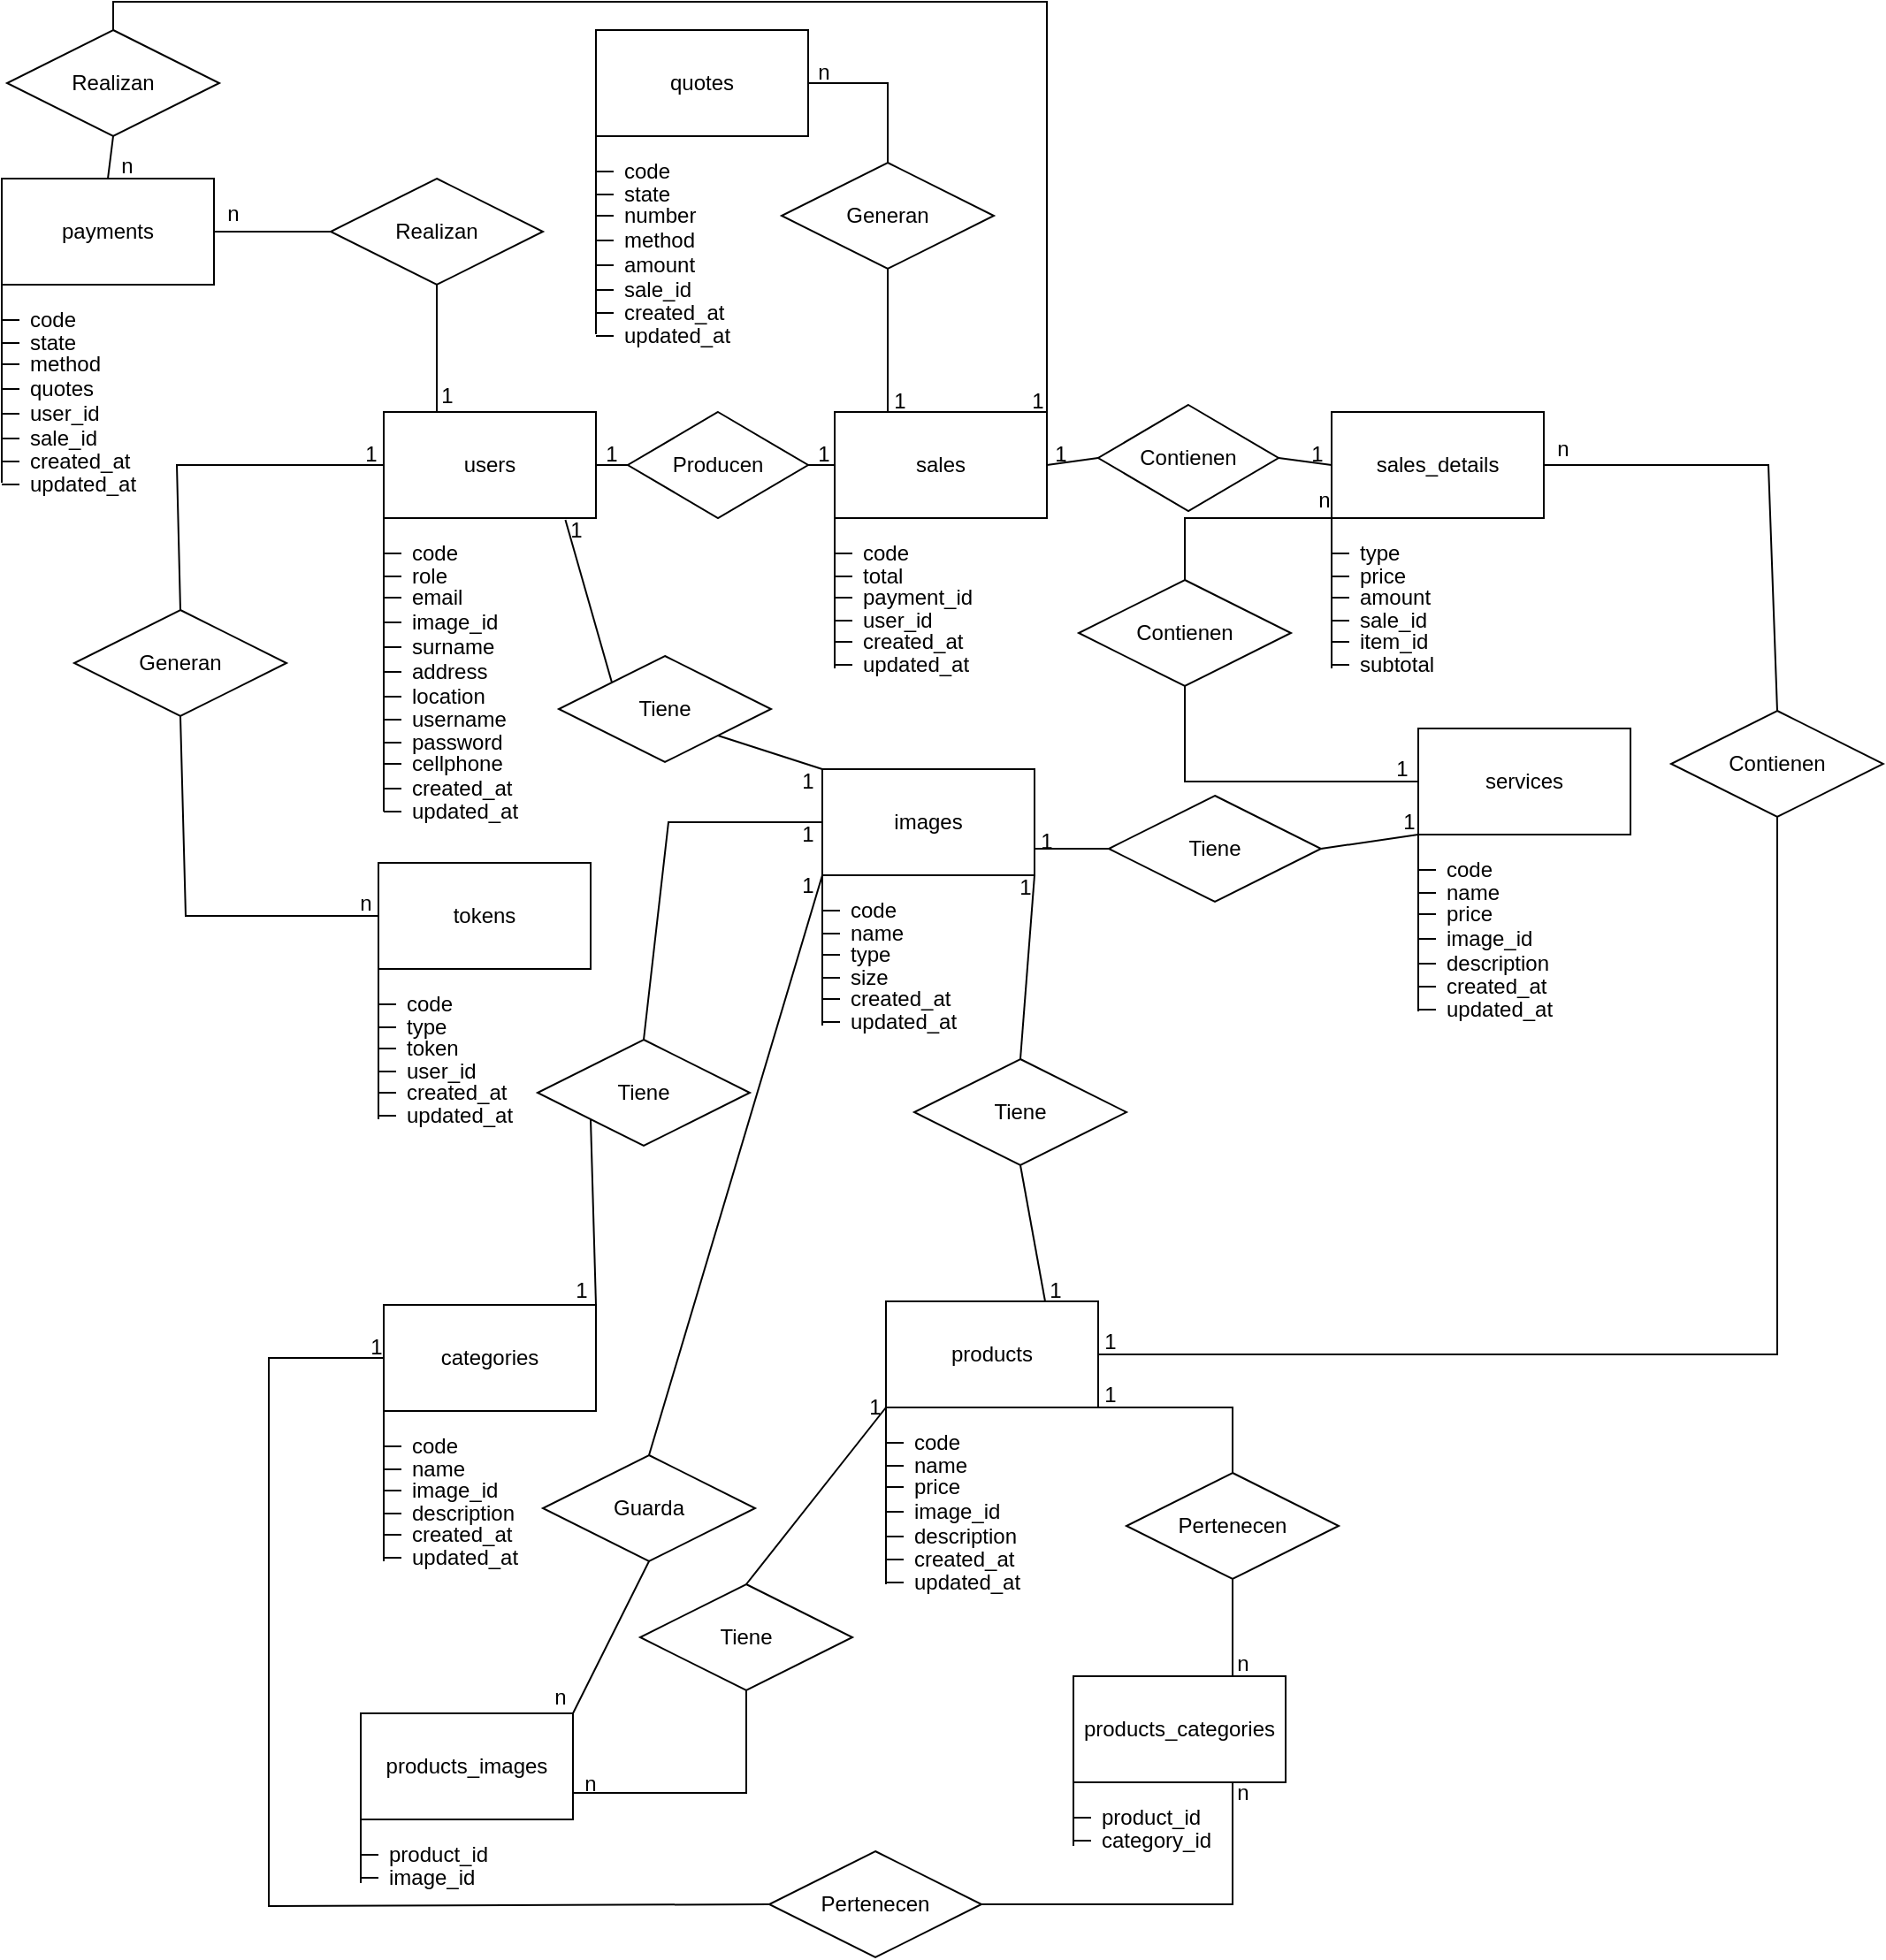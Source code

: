 <mxfile version="24.7.12">
  <diagram id="R2lEEEUBdFMjLlhIrx00" name="Page-1">
    <mxGraphModel dx="2438" dy="908" grid="0" gridSize="10" guides="1" tooltips="1" connect="1" arrows="1" fold="1" page="1" pageScale="1" pageWidth="850" pageHeight="1100" math="0" shadow="0" extFonts="Permanent Marker^https://fonts.googleapis.com/css?family=Permanent+Marker">
      <root>
        <mxCell id="0" />
        <mxCell id="1" parent="0" />
        <mxCell id="I5kwY946Xk2uND15xitP-1" value="users" style="rounded=0;whiteSpace=wrap;html=1;" parent="1" vertex="1">
          <mxGeometry x="-272" y="238" width="120" height="60" as="geometry" />
        </mxCell>
        <mxCell id="I5kwY946Xk2uND15xitP-2" value="" style="endArrow=none;html=1;rounded=0;entryX=0;entryY=1;entryDx=0;entryDy=0;" parent="1" target="I5kwY946Xk2uND15xitP-1" edge="1">
          <mxGeometry width="50" height="50" relative="1" as="geometry">
            <mxPoint x="-272" y="464" as="sourcePoint" />
            <mxPoint x="38" y="368" as="targetPoint" />
          </mxGeometry>
        </mxCell>
        <mxCell id="I5kwY946Xk2uND15xitP-3" value="" style="endArrow=none;html=1;rounded=0;" parent="1" edge="1">
          <mxGeometry width="50" height="50" relative="1" as="geometry">
            <mxPoint x="-272" y="318" as="sourcePoint" />
            <mxPoint x="-262" y="318" as="targetPoint" />
          </mxGeometry>
        </mxCell>
        <mxCell id="I5kwY946Xk2uND15xitP-4" value="code" style="text;strokeColor=none;fillColor=none;align=left;verticalAlign=middle;spacingLeft=4;spacingRight=4;overflow=hidden;points=[[0,0.5],[1,0.5]];portConstraint=eastwest;rotatable=0;whiteSpace=wrap;html=1;" parent="1" vertex="1">
          <mxGeometry x="-262" y="303" width="80" height="30" as="geometry" />
        </mxCell>
        <mxCell id="I5kwY946Xk2uND15xitP-6" value="" style="endArrow=none;html=1;rounded=0;" parent="1" edge="1">
          <mxGeometry width="50" height="50" relative="1" as="geometry">
            <mxPoint x="-272" y="331" as="sourcePoint" />
            <mxPoint x="-262" y="331" as="targetPoint" />
          </mxGeometry>
        </mxCell>
        <mxCell id="I5kwY946Xk2uND15xitP-7" value="role" style="text;strokeColor=none;fillColor=none;align=left;verticalAlign=middle;spacingLeft=4;spacingRight=4;overflow=hidden;points=[[0,0.5],[1,0.5]];portConstraint=eastwest;rotatable=0;whiteSpace=wrap;html=1;" parent="1" vertex="1">
          <mxGeometry x="-262" y="316" width="80" height="30" as="geometry" />
        </mxCell>
        <mxCell id="I5kwY946Xk2uND15xitP-8" value="" style="endArrow=none;html=1;rounded=0;" parent="1" edge="1">
          <mxGeometry width="50" height="50" relative="1" as="geometry">
            <mxPoint x="-272" y="343" as="sourcePoint" />
            <mxPoint x="-262" y="343" as="targetPoint" />
          </mxGeometry>
        </mxCell>
        <mxCell id="I5kwY946Xk2uND15xitP-9" value="email" style="text;strokeColor=none;fillColor=none;align=left;verticalAlign=middle;spacingLeft=4;spacingRight=4;overflow=hidden;points=[[0,0.5],[1,0.5]];portConstraint=eastwest;rotatable=0;whiteSpace=wrap;html=1;" parent="1" vertex="1">
          <mxGeometry x="-262" y="328" width="80" height="30" as="geometry" />
        </mxCell>
        <mxCell id="I5kwY946Xk2uND15xitP-10" value="" style="endArrow=none;html=1;rounded=0;" parent="1" edge="1">
          <mxGeometry width="50" height="50" relative="1" as="geometry">
            <mxPoint x="-272" y="357" as="sourcePoint" />
            <mxPoint x="-262" y="357" as="targetPoint" />
          </mxGeometry>
        </mxCell>
        <mxCell id="I5kwY946Xk2uND15xitP-11" value="image_id" style="text;strokeColor=none;fillColor=none;align=left;verticalAlign=middle;spacingLeft=4;spacingRight=4;overflow=hidden;points=[[0,0.5],[1,0.5]];portConstraint=eastwest;rotatable=0;whiteSpace=wrap;html=1;" parent="1" vertex="1">
          <mxGeometry x="-262" y="342" width="80" height="30" as="geometry" />
        </mxCell>
        <mxCell id="I5kwY946Xk2uND15xitP-12" value="" style="endArrow=none;html=1;rounded=0;" parent="1" edge="1">
          <mxGeometry width="50" height="50" relative="1" as="geometry">
            <mxPoint x="-272" y="371" as="sourcePoint" />
            <mxPoint x="-262" y="371" as="targetPoint" />
          </mxGeometry>
        </mxCell>
        <mxCell id="I5kwY946Xk2uND15xitP-13" value="surname" style="text;strokeColor=none;fillColor=none;align=left;verticalAlign=middle;spacingLeft=4;spacingRight=4;overflow=hidden;points=[[0,0.5],[1,0.5]];portConstraint=eastwest;rotatable=0;whiteSpace=wrap;html=1;" parent="1" vertex="1">
          <mxGeometry x="-262" y="356" width="80" height="30" as="geometry" />
        </mxCell>
        <mxCell id="I5kwY946Xk2uND15xitP-14" value="" style="endArrow=none;html=1;rounded=0;" parent="1" edge="1">
          <mxGeometry width="50" height="50" relative="1" as="geometry">
            <mxPoint x="-272" y="385" as="sourcePoint" />
            <mxPoint x="-262" y="385" as="targetPoint" />
          </mxGeometry>
        </mxCell>
        <mxCell id="I5kwY946Xk2uND15xitP-15" value="address" style="text;strokeColor=none;fillColor=none;align=left;verticalAlign=middle;spacingLeft=4;spacingRight=4;overflow=hidden;points=[[0,0.5],[1,0.5]];portConstraint=eastwest;rotatable=0;whiteSpace=wrap;html=1;" parent="1" vertex="1">
          <mxGeometry x="-262" y="370" width="80" height="30" as="geometry" />
        </mxCell>
        <mxCell id="I5kwY946Xk2uND15xitP-16" value="" style="endArrow=none;html=1;rounded=0;" parent="1" edge="1">
          <mxGeometry width="50" height="50" relative="1" as="geometry">
            <mxPoint x="-272" y="399" as="sourcePoint" />
            <mxPoint x="-262" y="399" as="targetPoint" />
          </mxGeometry>
        </mxCell>
        <mxCell id="I5kwY946Xk2uND15xitP-17" value="location" style="text;strokeColor=none;fillColor=none;align=left;verticalAlign=middle;spacingLeft=4;spacingRight=4;overflow=hidden;points=[[0,0.5],[1,0.5]];portConstraint=eastwest;rotatable=0;whiteSpace=wrap;html=1;" parent="1" vertex="1">
          <mxGeometry x="-262" y="384" width="80" height="30" as="geometry" />
        </mxCell>
        <mxCell id="I5kwY946Xk2uND15xitP-18" value="" style="endArrow=none;html=1;rounded=0;" parent="1" edge="1">
          <mxGeometry width="50" height="50" relative="1" as="geometry">
            <mxPoint x="-272" y="412" as="sourcePoint" />
            <mxPoint x="-262" y="412" as="targetPoint" />
          </mxGeometry>
        </mxCell>
        <mxCell id="I5kwY946Xk2uND15xitP-19" value="username" style="text;strokeColor=none;fillColor=none;align=left;verticalAlign=middle;spacingLeft=4;spacingRight=4;overflow=hidden;points=[[0,0.5],[1,0.5]];portConstraint=eastwest;rotatable=0;whiteSpace=wrap;html=1;" parent="1" vertex="1">
          <mxGeometry x="-262" y="397" width="80" height="30" as="geometry" />
        </mxCell>
        <mxCell id="I5kwY946Xk2uND15xitP-20" value="" style="endArrow=none;html=1;rounded=0;" parent="1" edge="1">
          <mxGeometry width="50" height="50" relative="1" as="geometry">
            <mxPoint x="-272" y="425" as="sourcePoint" />
            <mxPoint x="-262" y="425" as="targetPoint" />
          </mxGeometry>
        </mxCell>
        <mxCell id="I5kwY946Xk2uND15xitP-21" value="password" style="text;strokeColor=none;fillColor=none;align=left;verticalAlign=middle;spacingLeft=4;spacingRight=4;overflow=hidden;points=[[0,0.5],[1,0.5]];portConstraint=eastwest;rotatable=0;whiteSpace=wrap;html=1;" parent="1" vertex="1">
          <mxGeometry x="-262" y="410" width="80" height="30" as="geometry" />
        </mxCell>
        <mxCell id="I5kwY946Xk2uND15xitP-22" value="" style="endArrow=none;html=1;rounded=0;" parent="1" edge="1">
          <mxGeometry width="50" height="50" relative="1" as="geometry">
            <mxPoint x="-272" y="437" as="sourcePoint" />
            <mxPoint x="-262" y="437" as="targetPoint" />
          </mxGeometry>
        </mxCell>
        <mxCell id="I5kwY946Xk2uND15xitP-23" value="cellphone" style="text;strokeColor=none;fillColor=none;align=left;verticalAlign=middle;spacingLeft=4;spacingRight=4;overflow=hidden;points=[[0,0.5],[1,0.5]];portConstraint=eastwest;rotatable=0;whiteSpace=wrap;html=1;" parent="1" vertex="1">
          <mxGeometry x="-262" y="422" width="80" height="30" as="geometry" />
        </mxCell>
        <mxCell id="I5kwY946Xk2uND15xitP-24" value="" style="endArrow=none;html=1;rounded=0;" parent="1" edge="1">
          <mxGeometry width="50" height="50" relative="1" as="geometry">
            <mxPoint x="-272" y="451" as="sourcePoint" />
            <mxPoint x="-262" y="451" as="targetPoint" />
          </mxGeometry>
        </mxCell>
        <mxCell id="I5kwY946Xk2uND15xitP-25" value="created_at" style="text;strokeColor=none;fillColor=none;align=left;verticalAlign=middle;spacingLeft=4;spacingRight=4;overflow=hidden;points=[[0,0.5],[1,0.5]];portConstraint=eastwest;rotatable=0;whiteSpace=wrap;html=1;" parent="1" vertex="1">
          <mxGeometry x="-262" y="436" width="80" height="30" as="geometry" />
        </mxCell>
        <mxCell id="I5kwY946Xk2uND15xitP-26" value="" style="endArrow=none;html=1;rounded=0;" parent="1" edge="1">
          <mxGeometry width="50" height="50" relative="1" as="geometry">
            <mxPoint x="-272" y="464" as="sourcePoint" />
            <mxPoint x="-262" y="464" as="targetPoint" />
          </mxGeometry>
        </mxCell>
        <mxCell id="I5kwY946Xk2uND15xitP-27" value="updated_at" style="text;strokeColor=none;fillColor=none;align=left;verticalAlign=middle;spacingLeft=4;spacingRight=4;overflow=hidden;points=[[0,0.5],[1,0.5]];portConstraint=eastwest;rotatable=0;whiteSpace=wrap;html=1;" parent="1" vertex="1">
          <mxGeometry x="-262" y="449" width="80" height="30" as="geometry" />
        </mxCell>
        <mxCell id="I5kwY946Xk2uND15xitP-28" value="payments" style="rounded=0;whiteSpace=wrap;html=1;" parent="1" vertex="1">
          <mxGeometry x="-488" y="106" width="120" height="60" as="geometry" />
        </mxCell>
        <mxCell id="I5kwY946Xk2uND15xitP-29" value="" style="endArrow=none;html=1;rounded=0;entryX=0;entryY=1;entryDx=0;entryDy=0;" parent="1" target="I5kwY946Xk2uND15xitP-28" edge="1">
          <mxGeometry width="50" height="50" relative="1" as="geometry">
            <mxPoint x="-488" y="278" as="sourcePoint" />
            <mxPoint x="-178" y="236" as="targetPoint" />
          </mxGeometry>
        </mxCell>
        <mxCell id="I5kwY946Xk2uND15xitP-30" value="" style="endArrow=none;html=1;rounded=0;" parent="1" edge="1">
          <mxGeometry width="50" height="50" relative="1" as="geometry">
            <mxPoint x="-488" y="186" as="sourcePoint" />
            <mxPoint x="-478" y="186" as="targetPoint" />
          </mxGeometry>
        </mxCell>
        <mxCell id="I5kwY946Xk2uND15xitP-31" value="code" style="text;strokeColor=none;fillColor=none;align=left;verticalAlign=middle;spacingLeft=4;spacingRight=4;overflow=hidden;points=[[0,0.5],[1,0.5]];portConstraint=eastwest;rotatable=0;whiteSpace=wrap;html=1;" parent="1" vertex="1">
          <mxGeometry x="-478" y="171" width="80" height="30" as="geometry" />
        </mxCell>
        <mxCell id="I5kwY946Xk2uND15xitP-32" value="" style="endArrow=none;html=1;rounded=0;" parent="1" edge="1">
          <mxGeometry width="50" height="50" relative="1" as="geometry">
            <mxPoint x="-488" y="199" as="sourcePoint" />
            <mxPoint x="-478" y="199" as="targetPoint" />
          </mxGeometry>
        </mxCell>
        <mxCell id="I5kwY946Xk2uND15xitP-33" value="state" style="text;strokeColor=none;fillColor=none;align=left;verticalAlign=middle;spacingLeft=4;spacingRight=4;overflow=hidden;points=[[0,0.5],[1,0.5]];portConstraint=eastwest;rotatable=0;whiteSpace=wrap;html=1;" parent="1" vertex="1">
          <mxGeometry x="-478" y="184" width="80" height="30" as="geometry" />
        </mxCell>
        <mxCell id="I5kwY946Xk2uND15xitP-34" value="" style="endArrow=none;html=1;rounded=0;" parent="1" edge="1">
          <mxGeometry width="50" height="50" relative="1" as="geometry">
            <mxPoint x="-488" y="211" as="sourcePoint" />
            <mxPoint x="-478" y="211" as="targetPoint" />
          </mxGeometry>
        </mxCell>
        <mxCell id="I5kwY946Xk2uND15xitP-35" value="method" style="text;strokeColor=none;fillColor=none;align=left;verticalAlign=middle;spacingLeft=4;spacingRight=4;overflow=hidden;points=[[0,0.5],[1,0.5]];portConstraint=eastwest;rotatable=0;whiteSpace=wrap;html=1;" parent="1" vertex="1">
          <mxGeometry x="-478" y="196" width="80" height="30" as="geometry" />
        </mxCell>
        <mxCell id="I5kwY946Xk2uND15xitP-36" value="" style="endArrow=none;html=1;rounded=0;" parent="1" edge="1">
          <mxGeometry width="50" height="50" relative="1" as="geometry">
            <mxPoint x="-488" y="225" as="sourcePoint" />
            <mxPoint x="-478" y="225" as="targetPoint" />
          </mxGeometry>
        </mxCell>
        <mxCell id="I5kwY946Xk2uND15xitP-37" value="quotes" style="text;strokeColor=none;fillColor=none;align=left;verticalAlign=middle;spacingLeft=4;spacingRight=4;overflow=hidden;points=[[0,0.5],[1,0.5]];portConstraint=eastwest;rotatable=0;whiteSpace=wrap;html=1;" parent="1" vertex="1">
          <mxGeometry x="-478" y="210" width="80" height="30" as="geometry" />
        </mxCell>
        <mxCell id="I5kwY946Xk2uND15xitP-38" value="" style="endArrow=none;html=1;rounded=0;" parent="1" edge="1">
          <mxGeometry width="50" height="50" relative="1" as="geometry">
            <mxPoint x="-488" y="239" as="sourcePoint" />
            <mxPoint x="-478" y="239" as="targetPoint" />
          </mxGeometry>
        </mxCell>
        <mxCell id="I5kwY946Xk2uND15xitP-39" value="user_id" style="text;strokeColor=none;fillColor=none;align=left;verticalAlign=middle;spacingLeft=4;spacingRight=4;overflow=hidden;points=[[0,0.5],[1,0.5]];portConstraint=eastwest;rotatable=0;whiteSpace=wrap;html=1;" parent="1" vertex="1">
          <mxGeometry x="-478" y="224" width="80" height="30" as="geometry" />
        </mxCell>
        <mxCell id="I5kwY946Xk2uND15xitP-40" value="" style="endArrow=none;html=1;rounded=0;" parent="1" edge="1">
          <mxGeometry width="50" height="50" relative="1" as="geometry">
            <mxPoint x="-488" y="253" as="sourcePoint" />
            <mxPoint x="-478" y="253" as="targetPoint" />
          </mxGeometry>
        </mxCell>
        <mxCell id="I5kwY946Xk2uND15xitP-41" value="sale_id" style="text;strokeColor=none;fillColor=none;align=left;verticalAlign=middle;spacingLeft=4;spacingRight=4;overflow=hidden;points=[[0,0.5],[1,0.5]];portConstraint=eastwest;rotatable=0;whiteSpace=wrap;html=1;" parent="1" vertex="1">
          <mxGeometry x="-478" y="238" width="80" height="30" as="geometry" />
        </mxCell>
        <mxCell id="I5kwY946Xk2uND15xitP-50" value="" style="endArrow=none;html=1;rounded=0;" parent="1" edge="1">
          <mxGeometry width="50" height="50" relative="1" as="geometry">
            <mxPoint x="-488" y="266" as="sourcePoint" />
            <mxPoint x="-478" y="266" as="targetPoint" />
          </mxGeometry>
        </mxCell>
        <mxCell id="I5kwY946Xk2uND15xitP-51" value="created_at" style="text;strokeColor=none;fillColor=none;align=left;verticalAlign=middle;spacingLeft=4;spacingRight=4;overflow=hidden;points=[[0,0.5],[1,0.5]];portConstraint=eastwest;rotatable=0;whiteSpace=wrap;html=1;" parent="1" vertex="1">
          <mxGeometry x="-478" y="251" width="80" height="30" as="geometry" />
        </mxCell>
        <mxCell id="I5kwY946Xk2uND15xitP-52" value="" style="endArrow=none;html=1;rounded=0;" parent="1" edge="1">
          <mxGeometry width="50" height="50" relative="1" as="geometry">
            <mxPoint x="-488" y="279" as="sourcePoint" />
            <mxPoint x="-478" y="279" as="targetPoint" />
          </mxGeometry>
        </mxCell>
        <mxCell id="I5kwY946Xk2uND15xitP-53" value="updated_at" style="text;strokeColor=none;fillColor=none;align=left;verticalAlign=middle;spacingLeft=4;spacingRight=4;overflow=hidden;points=[[0,0.5],[1,0.5]];portConstraint=eastwest;rotatable=0;whiteSpace=wrap;html=1;" parent="1" vertex="1">
          <mxGeometry x="-478" y="264" width="80" height="30" as="geometry" />
        </mxCell>
        <mxCell id="I5kwY946Xk2uND15xitP-54" value="" style="endArrow=none;html=1;rounded=0;exitX=1;exitY=0.5;exitDx=0;exitDy=0;entryX=0;entryY=0.5;entryDx=0;entryDy=0;" parent="1" source="I5kwY946Xk2uND15xitP-28" target="MCrLTPE8SwFMUA2QVfa2-40" edge="1">
          <mxGeometry width="50" height="50" relative="1" as="geometry">
            <mxPoint x="-336" y="220" as="sourcePoint" />
            <mxPoint x="-317" y="136" as="targetPoint" />
            <Array as="points" />
          </mxGeometry>
        </mxCell>
        <mxCell id="I5kwY946Xk2uND15xitP-55" value="n" style="text;html=1;align=center;verticalAlign=middle;whiteSpace=wrap;rounded=0;" parent="1" vertex="1">
          <mxGeometry x="-387" y="111" width="60" height="30" as="geometry" />
        </mxCell>
        <mxCell id="I5kwY946Xk2uND15xitP-56" value="1" style="text;html=1;align=center;verticalAlign=middle;whiteSpace=wrap;rounded=0;" parent="1" vertex="1">
          <mxGeometry x="-266" y="214" width="60" height="30" as="geometry" />
        </mxCell>
        <mxCell id="I5kwY946Xk2uND15xitP-57" value="tokens" style="rounded=0;whiteSpace=wrap;html=1;" parent="1" vertex="1">
          <mxGeometry x="-275" y="493" width="120" height="60" as="geometry" />
        </mxCell>
        <mxCell id="I5kwY946Xk2uND15xitP-58" value="" style="endArrow=none;html=1;rounded=0;entryX=0;entryY=1;entryDx=0;entryDy=0;" parent="1" target="I5kwY946Xk2uND15xitP-57" edge="1">
          <mxGeometry width="50" height="50" relative="1" as="geometry">
            <mxPoint x="-275" y="638" as="sourcePoint" />
            <mxPoint x="35" y="623" as="targetPoint" />
          </mxGeometry>
        </mxCell>
        <mxCell id="I5kwY946Xk2uND15xitP-59" value="" style="endArrow=none;html=1;rounded=0;" parent="1" edge="1">
          <mxGeometry width="50" height="50" relative="1" as="geometry">
            <mxPoint x="-275" y="573" as="sourcePoint" />
            <mxPoint x="-265" y="573" as="targetPoint" />
          </mxGeometry>
        </mxCell>
        <mxCell id="I5kwY946Xk2uND15xitP-60" value="code" style="text;strokeColor=none;fillColor=none;align=left;verticalAlign=middle;spacingLeft=4;spacingRight=4;overflow=hidden;points=[[0,0.5],[1,0.5]];portConstraint=eastwest;rotatable=0;whiteSpace=wrap;html=1;" parent="1" vertex="1">
          <mxGeometry x="-265" y="558" width="80" height="30" as="geometry" />
        </mxCell>
        <mxCell id="I5kwY946Xk2uND15xitP-61" value="" style="endArrow=none;html=1;rounded=0;" parent="1" edge="1">
          <mxGeometry width="50" height="50" relative="1" as="geometry">
            <mxPoint x="-275" y="586" as="sourcePoint" />
            <mxPoint x="-265" y="586" as="targetPoint" />
          </mxGeometry>
        </mxCell>
        <mxCell id="I5kwY946Xk2uND15xitP-62" value="type" style="text;strokeColor=none;fillColor=none;align=left;verticalAlign=middle;spacingLeft=4;spacingRight=4;overflow=hidden;points=[[0,0.5],[1,0.5]];portConstraint=eastwest;rotatable=0;whiteSpace=wrap;html=1;" parent="1" vertex="1">
          <mxGeometry x="-265" y="571" width="80" height="30" as="geometry" />
        </mxCell>
        <mxCell id="I5kwY946Xk2uND15xitP-63" value="" style="endArrow=none;html=1;rounded=0;" parent="1" edge="1">
          <mxGeometry width="50" height="50" relative="1" as="geometry">
            <mxPoint x="-275" y="598" as="sourcePoint" />
            <mxPoint x="-265" y="598" as="targetPoint" />
          </mxGeometry>
        </mxCell>
        <mxCell id="I5kwY946Xk2uND15xitP-64" value="token" style="text;strokeColor=none;fillColor=none;align=left;verticalAlign=middle;spacingLeft=4;spacingRight=4;overflow=hidden;points=[[0,0.5],[1,0.5]];portConstraint=eastwest;rotatable=0;whiteSpace=wrap;html=1;" parent="1" vertex="1">
          <mxGeometry x="-265" y="583" width="80" height="30" as="geometry" />
        </mxCell>
        <mxCell id="I5kwY946Xk2uND15xitP-67" value="" style="endArrow=none;html=1;rounded=0;" parent="1" edge="1">
          <mxGeometry width="50" height="50" relative="1" as="geometry">
            <mxPoint x="-275" y="611" as="sourcePoint" />
            <mxPoint x="-265" y="611" as="targetPoint" />
          </mxGeometry>
        </mxCell>
        <mxCell id="I5kwY946Xk2uND15xitP-68" value="user_id" style="text;strokeColor=none;fillColor=none;align=left;verticalAlign=middle;spacingLeft=4;spacingRight=4;overflow=hidden;points=[[0,0.5],[1,0.5]];portConstraint=eastwest;rotatable=0;whiteSpace=wrap;html=1;" parent="1" vertex="1">
          <mxGeometry x="-265" y="596" width="80" height="30" as="geometry" />
        </mxCell>
        <mxCell id="I5kwY946Xk2uND15xitP-71" value="" style="endArrow=none;html=1;rounded=0;" parent="1" edge="1">
          <mxGeometry width="50" height="50" relative="1" as="geometry">
            <mxPoint x="-275" y="623" as="sourcePoint" />
            <mxPoint x="-265" y="623" as="targetPoint" />
          </mxGeometry>
        </mxCell>
        <mxCell id="I5kwY946Xk2uND15xitP-72" value="created_at" style="text;strokeColor=none;fillColor=none;align=left;verticalAlign=middle;spacingLeft=4;spacingRight=4;overflow=hidden;points=[[0,0.5],[1,0.5]];portConstraint=eastwest;rotatable=0;whiteSpace=wrap;html=1;" parent="1" vertex="1">
          <mxGeometry x="-265" y="608" width="80" height="30" as="geometry" />
        </mxCell>
        <mxCell id="I5kwY946Xk2uND15xitP-73" value="" style="endArrow=none;html=1;rounded=0;" parent="1" edge="1">
          <mxGeometry width="50" height="50" relative="1" as="geometry">
            <mxPoint x="-275" y="636" as="sourcePoint" />
            <mxPoint x="-265" y="636" as="targetPoint" />
          </mxGeometry>
        </mxCell>
        <mxCell id="I5kwY946Xk2uND15xitP-74" value="updated_at" style="text;strokeColor=none;fillColor=none;align=left;verticalAlign=middle;spacingLeft=4;spacingRight=4;overflow=hidden;points=[[0,0.5],[1,0.5]];portConstraint=eastwest;rotatable=0;whiteSpace=wrap;html=1;" parent="1" vertex="1">
          <mxGeometry x="-265" y="621" width="80" height="30" as="geometry" />
        </mxCell>
        <mxCell id="I5kwY946Xk2uND15xitP-75" value="" style="endArrow=none;html=1;rounded=0;entryX=0;entryY=0.5;entryDx=0;entryDy=0;exitX=0.5;exitY=0;exitDx=0;exitDy=0;" parent="1" source="MCrLTPE8SwFMUA2QVfa2-38" target="I5kwY946Xk2uND15xitP-1" edge="1">
          <mxGeometry width="50" height="50" relative="1" as="geometry">
            <mxPoint x="-389" y="327" as="sourcePoint" />
            <mxPoint x="-51" y="328" as="targetPoint" />
            <Array as="points">
              <mxPoint x="-389" y="268" />
            </Array>
          </mxGeometry>
        </mxCell>
        <mxCell id="I5kwY946Xk2uND15xitP-76" value="1" style="text;html=1;align=center;verticalAlign=middle;whiteSpace=wrap;rounded=0;" parent="1" vertex="1">
          <mxGeometry x="-309" y="247" width="60" height="30" as="geometry" />
        </mxCell>
        <mxCell id="I5kwY946Xk2uND15xitP-77" value="n" style="text;html=1;align=center;verticalAlign=middle;whiteSpace=wrap;rounded=0;" parent="1" vertex="1">
          <mxGeometry x="-312" y="501" width="60" height="30" as="geometry" />
        </mxCell>
        <mxCell id="I5kwY946Xk2uND15xitP-78" value="sales" style="rounded=0;whiteSpace=wrap;html=1;" parent="1" vertex="1">
          <mxGeometry x="-17" y="238" width="120" height="60" as="geometry" />
        </mxCell>
        <mxCell id="I5kwY946Xk2uND15xitP-79" value="" style="endArrow=none;html=1;rounded=0;entryX=0;entryY=1;entryDx=0;entryDy=0;" parent="1" target="I5kwY946Xk2uND15xitP-78" edge="1">
          <mxGeometry width="50" height="50" relative="1" as="geometry">
            <mxPoint x="-17" y="383" as="sourcePoint" />
            <mxPoint x="293" y="368" as="targetPoint" />
          </mxGeometry>
        </mxCell>
        <mxCell id="I5kwY946Xk2uND15xitP-80" value="" style="endArrow=none;html=1;rounded=0;" parent="1" edge="1">
          <mxGeometry width="50" height="50" relative="1" as="geometry">
            <mxPoint x="-17" y="318" as="sourcePoint" />
            <mxPoint x="-7" y="318" as="targetPoint" />
          </mxGeometry>
        </mxCell>
        <mxCell id="I5kwY946Xk2uND15xitP-81" value="code" style="text;strokeColor=none;fillColor=none;align=left;verticalAlign=middle;spacingLeft=4;spacingRight=4;overflow=hidden;points=[[0,0.5],[1,0.5]];portConstraint=eastwest;rotatable=0;whiteSpace=wrap;html=1;" parent="1" vertex="1">
          <mxGeometry x="-7" y="303" width="80" height="30" as="geometry" />
        </mxCell>
        <mxCell id="I5kwY946Xk2uND15xitP-82" value="" style="endArrow=none;html=1;rounded=0;" parent="1" edge="1">
          <mxGeometry width="50" height="50" relative="1" as="geometry">
            <mxPoint x="-17" y="331" as="sourcePoint" />
            <mxPoint x="-7" y="331" as="targetPoint" />
          </mxGeometry>
        </mxCell>
        <mxCell id="I5kwY946Xk2uND15xitP-83" value="total" style="text;strokeColor=none;fillColor=none;align=left;verticalAlign=middle;spacingLeft=4;spacingRight=4;overflow=hidden;points=[[0,0.5],[1,0.5]];portConstraint=eastwest;rotatable=0;whiteSpace=wrap;html=1;" parent="1" vertex="1">
          <mxGeometry x="-7" y="316" width="80" height="30" as="geometry" />
        </mxCell>
        <mxCell id="I5kwY946Xk2uND15xitP-84" value="" style="endArrow=none;html=1;rounded=0;" parent="1" edge="1">
          <mxGeometry width="50" height="50" relative="1" as="geometry">
            <mxPoint x="-17" y="343" as="sourcePoint" />
            <mxPoint x="-7" y="343" as="targetPoint" />
          </mxGeometry>
        </mxCell>
        <mxCell id="I5kwY946Xk2uND15xitP-85" value="payment_id" style="text;strokeColor=none;fillColor=none;align=left;verticalAlign=middle;spacingLeft=4;spacingRight=4;overflow=hidden;points=[[0,0.5],[1,0.5]];portConstraint=eastwest;rotatable=0;whiteSpace=wrap;html=1;" parent="1" vertex="1">
          <mxGeometry x="-7" y="328" width="80" height="30" as="geometry" />
        </mxCell>
        <mxCell id="I5kwY946Xk2uND15xitP-86" value="" style="endArrow=none;html=1;rounded=0;" parent="1" edge="1">
          <mxGeometry width="50" height="50" relative="1" as="geometry">
            <mxPoint x="-17" y="356" as="sourcePoint" />
            <mxPoint x="-7" y="356" as="targetPoint" />
          </mxGeometry>
        </mxCell>
        <mxCell id="I5kwY946Xk2uND15xitP-87" value="user_id" style="text;strokeColor=none;fillColor=none;align=left;verticalAlign=middle;spacingLeft=4;spacingRight=4;overflow=hidden;points=[[0,0.5],[1,0.5]];portConstraint=eastwest;rotatable=0;whiteSpace=wrap;html=1;" parent="1" vertex="1">
          <mxGeometry x="-7" y="341" width="80" height="30" as="geometry" />
        </mxCell>
        <mxCell id="I5kwY946Xk2uND15xitP-88" value="" style="endArrow=none;html=1;rounded=0;" parent="1" edge="1">
          <mxGeometry width="50" height="50" relative="1" as="geometry">
            <mxPoint x="-17" y="368" as="sourcePoint" />
            <mxPoint x="-7" y="368" as="targetPoint" />
          </mxGeometry>
        </mxCell>
        <mxCell id="I5kwY946Xk2uND15xitP-89" value="created_at" style="text;strokeColor=none;fillColor=none;align=left;verticalAlign=middle;spacingLeft=4;spacingRight=4;overflow=hidden;points=[[0,0.5],[1,0.5]];portConstraint=eastwest;rotatable=0;whiteSpace=wrap;html=1;" parent="1" vertex="1">
          <mxGeometry x="-7" y="353" width="80" height="30" as="geometry" />
        </mxCell>
        <mxCell id="I5kwY946Xk2uND15xitP-90" value="" style="endArrow=none;html=1;rounded=0;" parent="1" edge="1">
          <mxGeometry width="50" height="50" relative="1" as="geometry">
            <mxPoint x="-17" y="381" as="sourcePoint" />
            <mxPoint x="-7" y="381" as="targetPoint" />
          </mxGeometry>
        </mxCell>
        <mxCell id="I5kwY946Xk2uND15xitP-91" value="updated_at" style="text;strokeColor=none;fillColor=none;align=left;verticalAlign=middle;spacingLeft=4;spacingRight=4;overflow=hidden;points=[[0,0.5],[1,0.5]];portConstraint=eastwest;rotatable=0;whiteSpace=wrap;html=1;" parent="1" vertex="1">
          <mxGeometry x="-7" y="366" width="80" height="30" as="geometry" />
        </mxCell>
        <mxCell id="I5kwY946Xk2uND15xitP-92" value="" style="endArrow=none;html=1;rounded=0;entryX=0;entryY=0.5;entryDx=0;entryDy=0;exitX=1;exitY=0.5;exitDx=0;exitDy=0;" parent="1" source="MCrLTPE8SwFMUA2QVfa2-48" target="I5kwY946Xk2uND15xitP-78" edge="1">
          <mxGeometry width="50" height="50" relative="1" as="geometry">
            <mxPoint x="-247" y="434" as="sourcePoint" />
            <mxPoint x="-197" y="384" as="targetPoint" />
          </mxGeometry>
        </mxCell>
        <mxCell id="I5kwY946Xk2uND15xitP-93" value="1" style="text;html=1;align=center;verticalAlign=middle;whiteSpace=wrap;rounded=0;" parent="1" vertex="1">
          <mxGeometry x="-173" y="247" width="60" height="30" as="geometry" />
        </mxCell>
        <mxCell id="I5kwY946Xk2uND15xitP-94" value="1" style="text;html=1;align=center;verticalAlign=middle;whiteSpace=wrap;rounded=0;" parent="1" vertex="1">
          <mxGeometry x="-53" y="247" width="60" height="30" as="geometry" />
        </mxCell>
        <mxCell id="I5kwY946Xk2uND15xitP-95" value="images" style="rounded=0;whiteSpace=wrap;html=1;" parent="1" vertex="1">
          <mxGeometry x="-24" y="440" width="120" height="60" as="geometry" />
        </mxCell>
        <mxCell id="I5kwY946Xk2uND15xitP-96" value="" style="endArrow=none;html=1;rounded=0;entryX=0;entryY=1;entryDx=0;entryDy=0;" parent="1" target="I5kwY946Xk2uND15xitP-95" edge="1">
          <mxGeometry width="50" height="50" relative="1" as="geometry">
            <mxPoint x="-24" y="585" as="sourcePoint" />
            <mxPoint x="286" y="570" as="targetPoint" />
          </mxGeometry>
        </mxCell>
        <mxCell id="I5kwY946Xk2uND15xitP-97" value="" style="endArrow=none;html=1;rounded=0;" parent="1" edge="1">
          <mxGeometry width="50" height="50" relative="1" as="geometry">
            <mxPoint x="-24" y="520" as="sourcePoint" />
            <mxPoint x="-14" y="520" as="targetPoint" />
          </mxGeometry>
        </mxCell>
        <mxCell id="I5kwY946Xk2uND15xitP-98" value="code" style="text;strokeColor=none;fillColor=none;align=left;verticalAlign=middle;spacingLeft=4;spacingRight=4;overflow=hidden;points=[[0,0.5],[1,0.5]];portConstraint=eastwest;rotatable=0;whiteSpace=wrap;html=1;" parent="1" vertex="1">
          <mxGeometry x="-14" y="505" width="80" height="30" as="geometry" />
        </mxCell>
        <mxCell id="I5kwY946Xk2uND15xitP-99" value="" style="endArrow=none;html=1;rounded=0;" parent="1" edge="1">
          <mxGeometry width="50" height="50" relative="1" as="geometry">
            <mxPoint x="-24" y="533" as="sourcePoint" />
            <mxPoint x="-14" y="533" as="targetPoint" />
          </mxGeometry>
        </mxCell>
        <mxCell id="I5kwY946Xk2uND15xitP-100" value="name" style="text;strokeColor=none;fillColor=none;align=left;verticalAlign=middle;spacingLeft=4;spacingRight=4;overflow=hidden;points=[[0,0.5],[1,0.5]];portConstraint=eastwest;rotatable=0;whiteSpace=wrap;html=1;" parent="1" vertex="1">
          <mxGeometry x="-14" y="518" width="80" height="30" as="geometry" />
        </mxCell>
        <mxCell id="I5kwY946Xk2uND15xitP-101" value="" style="endArrow=none;html=1;rounded=0;" parent="1" edge="1">
          <mxGeometry width="50" height="50" relative="1" as="geometry">
            <mxPoint x="-24" y="545" as="sourcePoint" />
            <mxPoint x="-14" y="545" as="targetPoint" />
          </mxGeometry>
        </mxCell>
        <mxCell id="I5kwY946Xk2uND15xitP-102" value="type" style="text;strokeColor=none;fillColor=none;align=left;verticalAlign=middle;spacingLeft=4;spacingRight=4;overflow=hidden;points=[[0,0.5],[1,0.5]];portConstraint=eastwest;rotatable=0;whiteSpace=wrap;html=1;" parent="1" vertex="1">
          <mxGeometry x="-14" y="530" width="80" height="30" as="geometry" />
        </mxCell>
        <mxCell id="I5kwY946Xk2uND15xitP-103" value="" style="endArrow=none;html=1;rounded=0;" parent="1" edge="1">
          <mxGeometry width="50" height="50" relative="1" as="geometry">
            <mxPoint x="-24" y="558" as="sourcePoint" />
            <mxPoint x="-14" y="558" as="targetPoint" />
          </mxGeometry>
        </mxCell>
        <mxCell id="I5kwY946Xk2uND15xitP-104" value="size" style="text;strokeColor=none;fillColor=none;align=left;verticalAlign=middle;spacingLeft=4;spacingRight=4;overflow=hidden;points=[[0,0.5],[1,0.5]];portConstraint=eastwest;rotatable=0;whiteSpace=wrap;html=1;" parent="1" vertex="1">
          <mxGeometry x="-14" y="543" width="80" height="30" as="geometry" />
        </mxCell>
        <mxCell id="I5kwY946Xk2uND15xitP-105" value="" style="endArrow=none;html=1;rounded=0;" parent="1" edge="1">
          <mxGeometry width="50" height="50" relative="1" as="geometry">
            <mxPoint x="-24" y="570" as="sourcePoint" />
            <mxPoint x="-14" y="570" as="targetPoint" />
          </mxGeometry>
        </mxCell>
        <mxCell id="I5kwY946Xk2uND15xitP-106" value="created_at" style="text;strokeColor=none;fillColor=none;align=left;verticalAlign=middle;spacingLeft=4;spacingRight=4;overflow=hidden;points=[[0,0.5],[1,0.5]];portConstraint=eastwest;rotatable=0;whiteSpace=wrap;html=1;" parent="1" vertex="1">
          <mxGeometry x="-14" y="555" width="80" height="30" as="geometry" />
        </mxCell>
        <mxCell id="I5kwY946Xk2uND15xitP-107" value="" style="endArrow=none;html=1;rounded=0;" parent="1" edge="1">
          <mxGeometry width="50" height="50" relative="1" as="geometry">
            <mxPoint x="-24" y="583" as="sourcePoint" />
            <mxPoint x="-14" y="583" as="targetPoint" />
          </mxGeometry>
        </mxCell>
        <mxCell id="I5kwY946Xk2uND15xitP-108" value="updated_at" style="text;strokeColor=none;fillColor=none;align=left;verticalAlign=middle;spacingLeft=4;spacingRight=4;overflow=hidden;points=[[0,0.5],[1,0.5]];portConstraint=eastwest;rotatable=0;whiteSpace=wrap;html=1;" parent="1" vertex="1">
          <mxGeometry x="-14" y="568" width="80" height="30" as="geometry" />
        </mxCell>
        <mxCell id="I5kwY946Xk2uND15xitP-109" value="" style="endArrow=none;html=1;rounded=0;entryX=0.856;entryY=1.017;entryDx=0;entryDy=0;entryPerimeter=0;exitX=0;exitY=0;exitDx=0;exitDy=0;" parent="1" source="MCrLTPE8SwFMUA2QVfa2-6" target="I5kwY946Xk2uND15xitP-1" edge="1">
          <mxGeometry width="50" height="50" relative="1" as="geometry">
            <mxPoint x="-154" y="358" as="sourcePoint" />
            <mxPoint x="59" y="418" as="targetPoint" />
            <Array as="points" />
          </mxGeometry>
        </mxCell>
        <mxCell id="I5kwY946Xk2uND15xitP-110" value="1" style="text;html=1;align=center;verticalAlign=middle;whiteSpace=wrap;rounded=0;" parent="1" vertex="1">
          <mxGeometry x="-62" y="432" width="60" height="30" as="geometry" />
        </mxCell>
        <mxCell id="I5kwY946Xk2uND15xitP-111" value="1" style="text;html=1;align=center;verticalAlign=middle;whiteSpace=wrap;rounded=0;" parent="1" vertex="1">
          <mxGeometry x="-193" y="290" width="60" height="30" as="geometry" />
        </mxCell>
        <mxCell id="I5kwY946Xk2uND15xitP-112" value="sales_details" style="rounded=0;whiteSpace=wrap;html=1;" parent="1" vertex="1">
          <mxGeometry x="264" y="238" width="120" height="60" as="geometry" />
        </mxCell>
        <mxCell id="I5kwY946Xk2uND15xitP-113" value="" style="endArrow=none;html=1;rounded=0;entryX=0;entryY=1;entryDx=0;entryDy=0;" parent="1" target="I5kwY946Xk2uND15xitP-112" edge="1">
          <mxGeometry width="50" height="50" relative="1" as="geometry">
            <mxPoint x="264" y="383" as="sourcePoint" />
            <mxPoint x="574" y="368" as="targetPoint" />
          </mxGeometry>
        </mxCell>
        <mxCell id="I5kwY946Xk2uND15xitP-114" value="" style="endArrow=none;html=1;rounded=0;" parent="1" edge="1">
          <mxGeometry width="50" height="50" relative="1" as="geometry">
            <mxPoint x="264" y="318" as="sourcePoint" />
            <mxPoint x="274" y="318" as="targetPoint" />
          </mxGeometry>
        </mxCell>
        <mxCell id="I5kwY946Xk2uND15xitP-115" value="type" style="text;strokeColor=none;fillColor=none;align=left;verticalAlign=middle;spacingLeft=4;spacingRight=4;overflow=hidden;points=[[0,0.5],[1,0.5]];portConstraint=eastwest;rotatable=0;whiteSpace=wrap;html=1;" parent="1" vertex="1">
          <mxGeometry x="274" y="303" width="80" height="30" as="geometry" />
        </mxCell>
        <mxCell id="I5kwY946Xk2uND15xitP-116" value="" style="endArrow=none;html=1;rounded=0;" parent="1" edge="1">
          <mxGeometry width="50" height="50" relative="1" as="geometry">
            <mxPoint x="264" y="331" as="sourcePoint" />
            <mxPoint x="274" y="331" as="targetPoint" />
          </mxGeometry>
        </mxCell>
        <mxCell id="I5kwY946Xk2uND15xitP-117" value="price" style="text;strokeColor=none;fillColor=none;align=left;verticalAlign=middle;spacingLeft=4;spacingRight=4;overflow=hidden;points=[[0,0.5],[1,0.5]];portConstraint=eastwest;rotatable=0;whiteSpace=wrap;html=1;" parent="1" vertex="1">
          <mxGeometry x="274" y="316" width="80" height="30" as="geometry" />
        </mxCell>
        <mxCell id="I5kwY946Xk2uND15xitP-118" value="" style="endArrow=none;html=1;rounded=0;" parent="1" edge="1">
          <mxGeometry width="50" height="50" relative="1" as="geometry">
            <mxPoint x="264" y="343" as="sourcePoint" />
            <mxPoint x="274" y="343" as="targetPoint" />
          </mxGeometry>
        </mxCell>
        <mxCell id="I5kwY946Xk2uND15xitP-119" value="amount" style="text;strokeColor=none;fillColor=none;align=left;verticalAlign=middle;spacingLeft=4;spacingRight=4;overflow=hidden;points=[[0,0.5],[1,0.5]];portConstraint=eastwest;rotatable=0;whiteSpace=wrap;html=1;" parent="1" vertex="1">
          <mxGeometry x="274" y="328" width="80" height="30" as="geometry" />
        </mxCell>
        <mxCell id="I5kwY946Xk2uND15xitP-120" value="" style="endArrow=none;html=1;rounded=0;" parent="1" edge="1">
          <mxGeometry width="50" height="50" relative="1" as="geometry">
            <mxPoint x="264" y="356" as="sourcePoint" />
            <mxPoint x="274" y="356" as="targetPoint" />
          </mxGeometry>
        </mxCell>
        <mxCell id="I5kwY946Xk2uND15xitP-121" value="sale_id" style="text;strokeColor=none;fillColor=none;align=left;verticalAlign=middle;spacingLeft=4;spacingRight=4;overflow=hidden;points=[[0,0.5],[1,0.5]];portConstraint=eastwest;rotatable=0;whiteSpace=wrap;html=1;" parent="1" vertex="1">
          <mxGeometry x="274" y="341" width="80" height="30" as="geometry" />
        </mxCell>
        <mxCell id="I5kwY946Xk2uND15xitP-122" value="" style="endArrow=none;html=1;rounded=0;" parent="1" edge="1">
          <mxGeometry width="50" height="50" relative="1" as="geometry">
            <mxPoint x="264" y="368" as="sourcePoint" />
            <mxPoint x="274" y="368" as="targetPoint" />
          </mxGeometry>
        </mxCell>
        <mxCell id="I5kwY946Xk2uND15xitP-123" value="item_id" style="text;strokeColor=none;fillColor=none;align=left;verticalAlign=middle;spacingLeft=4;spacingRight=4;overflow=hidden;points=[[0,0.5],[1,0.5]];portConstraint=eastwest;rotatable=0;whiteSpace=wrap;html=1;" parent="1" vertex="1">
          <mxGeometry x="274" y="353" width="80" height="30" as="geometry" />
        </mxCell>
        <mxCell id="I5kwY946Xk2uND15xitP-124" value="" style="endArrow=none;html=1;rounded=0;" parent="1" edge="1">
          <mxGeometry width="50" height="50" relative="1" as="geometry">
            <mxPoint x="264" y="381" as="sourcePoint" />
            <mxPoint x="274" y="381" as="targetPoint" />
          </mxGeometry>
        </mxCell>
        <mxCell id="I5kwY946Xk2uND15xitP-125" value="subtotal" style="text;strokeColor=none;fillColor=none;align=left;verticalAlign=middle;spacingLeft=4;spacingRight=4;overflow=hidden;points=[[0,0.5],[1,0.5]];portConstraint=eastwest;rotatable=0;whiteSpace=wrap;html=1;" parent="1" vertex="1">
          <mxGeometry x="274" y="366" width="80" height="30" as="geometry" />
        </mxCell>
        <mxCell id="I5kwY946Xk2uND15xitP-126" value="" style="endArrow=none;html=1;rounded=0;entryX=0;entryY=0.5;entryDx=0;entryDy=0;exitX=1;exitY=0.5;exitDx=0;exitDy=0;" parent="1" source="MCrLTPE8SwFMUA2QVfa2-55" target="I5kwY946Xk2uND15xitP-112" edge="1">
          <mxGeometry width="50" height="50" relative="1" as="geometry">
            <mxPoint x="161" y="360" as="sourcePoint" />
            <mxPoint x="211" y="310" as="targetPoint" />
          </mxGeometry>
        </mxCell>
        <mxCell id="I5kwY946Xk2uND15xitP-127" value="1" style="text;html=1;align=center;verticalAlign=middle;whiteSpace=wrap;rounded=0;" parent="1" vertex="1">
          <mxGeometry x="81" y="247" width="60" height="30" as="geometry" />
        </mxCell>
        <mxCell id="I5kwY946Xk2uND15xitP-128" value="1" style="text;html=1;align=center;verticalAlign=middle;whiteSpace=wrap;rounded=0;" parent="1" vertex="1">
          <mxGeometry x="226" y="247" width="60" height="30" as="geometry" />
        </mxCell>
        <mxCell id="I5kwY946Xk2uND15xitP-129" value="services" style="rounded=0;whiteSpace=wrap;html=1;" parent="1" vertex="1">
          <mxGeometry x="313" y="417" width="120" height="60" as="geometry" />
        </mxCell>
        <mxCell id="I5kwY946Xk2uND15xitP-130" value="" style="endArrow=none;html=1;rounded=0;entryX=0;entryY=1;entryDx=0;entryDy=0;" parent="1" target="I5kwY946Xk2uND15xitP-129" edge="1">
          <mxGeometry width="50" height="50" relative="1" as="geometry">
            <mxPoint x="313" y="577" as="sourcePoint" />
            <mxPoint x="623" y="547" as="targetPoint" />
          </mxGeometry>
        </mxCell>
        <mxCell id="I5kwY946Xk2uND15xitP-131" value="" style="endArrow=none;html=1;rounded=0;" parent="1" edge="1">
          <mxGeometry width="50" height="50" relative="1" as="geometry">
            <mxPoint x="313" y="497" as="sourcePoint" />
            <mxPoint x="323" y="497" as="targetPoint" />
          </mxGeometry>
        </mxCell>
        <mxCell id="I5kwY946Xk2uND15xitP-132" value="code" style="text;strokeColor=none;fillColor=none;align=left;verticalAlign=middle;spacingLeft=4;spacingRight=4;overflow=hidden;points=[[0,0.5],[1,0.5]];portConstraint=eastwest;rotatable=0;whiteSpace=wrap;html=1;" parent="1" vertex="1">
          <mxGeometry x="323" y="482" width="80" height="30" as="geometry" />
        </mxCell>
        <mxCell id="I5kwY946Xk2uND15xitP-133" value="" style="endArrow=none;html=1;rounded=0;" parent="1" edge="1">
          <mxGeometry width="50" height="50" relative="1" as="geometry">
            <mxPoint x="313" y="510" as="sourcePoint" />
            <mxPoint x="323" y="510" as="targetPoint" />
          </mxGeometry>
        </mxCell>
        <mxCell id="I5kwY946Xk2uND15xitP-134" value="name" style="text;strokeColor=none;fillColor=none;align=left;verticalAlign=middle;spacingLeft=4;spacingRight=4;overflow=hidden;points=[[0,0.5],[1,0.5]];portConstraint=eastwest;rotatable=0;whiteSpace=wrap;html=1;" parent="1" vertex="1">
          <mxGeometry x="323" y="495" width="80" height="30" as="geometry" />
        </mxCell>
        <mxCell id="I5kwY946Xk2uND15xitP-135" value="" style="endArrow=none;html=1;rounded=0;" parent="1" edge="1">
          <mxGeometry width="50" height="50" relative="1" as="geometry">
            <mxPoint x="313" y="522" as="sourcePoint" />
            <mxPoint x="323" y="522" as="targetPoint" />
          </mxGeometry>
        </mxCell>
        <mxCell id="I5kwY946Xk2uND15xitP-136" value="price" style="text;strokeColor=none;fillColor=none;align=left;verticalAlign=middle;spacingLeft=4;spacingRight=4;overflow=hidden;points=[[0,0.5],[1,0.5]];portConstraint=eastwest;rotatable=0;whiteSpace=wrap;html=1;" parent="1" vertex="1">
          <mxGeometry x="323" y="507" width="80" height="30" as="geometry" />
        </mxCell>
        <mxCell id="I5kwY946Xk2uND15xitP-137" value="" style="endArrow=none;html=1;rounded=0;" parent="1" edge="1">
          <mxGeometry width="50" height="50" relative="1" as="geometry">
            <mxPoint x="313" y="536" as="sourcePoint" />
            <mxPoint x="323" y="536" as="targetPoint" />
          </mxGeometry>
        </mxCell>
        <mxCell id="I5kwY946Xk2uND15xitP-138" value="image_id" style="text;strokeColor=none;fillColor=none;align=left;verticalAlign=middle;spacingLeft=4;spacingRight=4;overflow=hidden;points=[[0,0.5],[1,0.5]];portConstraint=eastwest;rotatable=0;whiteSpace=wrap;html=1;" parent="1" vertex="1">
          <mxGeometry x="323" y="521" width="80" height="30" as="geometry" />
        </mxCell>
        <mxCell id="I5kwY946Xk2uND15xitP-139" value="" style="endArrow=none;html=1;rounded=0;" parent="1" edge="1">
          <mxGeometry width="50" height="50" relative="1" as="geometry">
            <mxPoint x="313" y="550" as="sourcePoint" />
            <mxPoint x="323" y="550" as="targetPoint" />
          </mxGeometry>
        </mxCell>
        <mxCell id="I5kwY946Xk2uND15xitP-140" value="description" style="text;strokeColor=none;fillColor=none;align=left;verticalAlign=middle;spacingLeft=4;spacingRight=4;overflow=hidden;points=[[0,0.5],[1,0.5]];portConstraint=eastwest;rotatable=0;whiteSpace=wrap;html=1;" parent="1" vertex="1">
          <mxGeometry x="323" y="535" width="80" height="30" as="geometry" />
        </mxCell>
        <mxCell id="I5kwY946Xk2uND15xitP-143" value="" style="endArrow=none;html=1;rounded=0;" parent="1" edge="1">
          <mxGeometry width="50" height="50" relative="1" as="geometry">
            <mxPoint x="313" y="563" as="sourcePoint" />
            <mxPoint x="323" y="563" as="targetPoint" />
          </mxGeometry>
        </mxCell>
        <mxCell id="I5kwY946Xk2uND15xitP-144" value="created_at" style="text;strokeColor=none;fillColor=none;align=left;verticalAlign=middle;spacingLeft=4;spacingRight=4;overflow=hidden;points=[[0,0.5],[1,0.5]];portConstraint=eastwest;rotatable=0;whiteSpace=wrap;html=1;" parent="1" vertex="1">
          <mxGeometry x="323" y="548" width="80" height="30" as="geometry" />
        </mxCell>
        <mxCell id="I5kwY946Xk2uND15xitP-145" value="" style="endArrow=none;html=1;rounded=0;" parent="1" edge="1">
          <mxGeometry width="50" height="50" relative="1" as="geometry">
            <mxPoint x="313" y="576" as="sourcePoint" />
            <mxPoint x="323" y="576" as="targetPoint" />
          </mxGeometry>
        </mxCell>
        <mxCell id="I5kwY946Xk2uND15xitP-146" value="updated_at" style="text;strokeColor=none;fillColor=none;align=left;verticalAlign=middle;spacingLeft=4;spacingRight=4;overflow=hidden;points=[[0,0.5],[1,0.5]];portConstraint=eastwest;rotatable=0;whiteSpace=wrap;html=1;" parent="1" vertex="1">
          <mxGeometry x="323" y="561" width="80" height="30" as="geometry" />
        </mxCell>
        <mxCell id="I5kwY946Xk2uND15xitP-147" value="" style="endArrow=none;html=1;rounded=0;entryX=0;entryY=1;entryDx=0;entryDy=0;exitX=0.5;exitY=0;exitDx=0;exitDy=0;" parent="1" source="MCrLTPE8SwFMUA2QVfa2-60" target="I5kwY946Xk2uND15xitP-112" edge="1">
          <mxGeometry width="50" height="50" relative="1" as="geometry">
            <mxPoint x="182" y="327" as="sourcePoint" />
            <mxPoint x="261" y="348" as="targetPoint" />
            <Array as="points">
              <mxPoint x="181" y="298" />
            </Array>
          </mxGeometry>
        </mxCell>
        <mxCell id="I5kwY946Xk2uND15xitP-148" value="1" style="text;html=1;align=center;verticalAlign=middle;whiteSpace=wrap;rounded=0;" parent="1" vertex="1">
          <mxGeometry x="274" y="425" width="60" height="30" as="geometry" />
        </mxCell>
        <mxCell id="I5kwY946Xk2uND15xitP-149" value="n" style="text;html=1;align=center;verticalAlign=middle;whiteSpace=wrap;rounded=0;" parent="1" vertex="1">
          <mxGeometry x="230" y="273" width="60" height="30" as="geometry" />
        </mxCell>
        <mxCell id="I5kwY946Xk2uND15xitP-150" value="products" style="rounded=0;whiteSpace=wrap;html=1;" parent="1" vertex="1">
          <mxGeometry x="12" y="741" width="120" height="60" as="geometry" />
        </mxCell>
        <mxCell id="I5kwY946Xk2uND15xitP-151" value="" style="endArrow=none;html=1;rounded=0;entryX=0;entryY=1;entryDx=0;entryDy=0;" parent="1" target="I5kwY946Xk2uND15xitP-150" edge="1">
          <mxGeometry width="50" height="50" relative="1" as="geometry">
            <mxPoint x="12" y="901" as="sourcePoint" />
            <mxPoint x="322" y="871" as="targetPoint" />
          </mxGeometry>
        </mxCell>
        <mxCell id="I5kwY946Xk2uND15xitP-152" value="" style="endArrow=none;html=1;rounded=0;" parent="1" edge="1">
          <mxGeometry width="50" height="50" relative="1" as="geometry">
            <mxPoint x="12" y="821" as="sourcePoint" />
            <mxPoint x="22" y="821" as="targetPoint" />
          </mxGeometry>
        </mxCell>
        <mxCell id="I5kwY946Xk2uND15xitP-153" value="code" style="text;strokeColor=none;fillColor=none;align=left;verticalAlign=middle;spacingLeft=4;spacingRight=4;overflow=hidden;points=[[0,0.5],[1,0.5]];portConstraint=eastwest;rotatable=0;whiteSpace=wrap;html=1;" parent="1" vertex="1">
          <mxGeometry x="22" y="806" width="80" height="30" as="geometry" />
        </mxCell>
        <mxCell id="I5kwY946Xk2uND15xitP-154" value="" style="endArrow=none;html=1;rounded=0;" parent="1" edge="1">
          <mxGeometry width="50" height="50" relative="1" as="geometry">
            <mxPoint x="12" y="834" as="sourcePoint" />
            <mxPoint x="22" y="834" as="targetPoint" />
          </mxGeometry>
        </mxCell>
        <mxCell id="I5kwY946Xk2uND15xitP-155" value="name" style="text;strokeColor=none;fillColor=none;align=left;verticalAlign=middle;spacingLeft=4;spacingRight=4;overflow=hidden;points=[[0,0.5],[1,0.5]];portConstraint=eastwest;rotatable=0;whiteSpace=wrap;html=1;" parent="1" vertex="1">
          <mxGeometry x="22" y="819" width="80" height="30" as="geometry" />
        </mxCell>
        <mxCell id="I5kwY946Xk2uND15xitP-156" value="" style="endArrow=none;html=1;rounded=0;" parent="1" edge="1">
          <mxGeometry width="50" height="50" relative="1" as="geometry">
            <mxPoint x="12" y="846" as="sourcePoint" />
            <mxPoint x="22" y="846" as="targetPoint" />
          </mxGeometry>
        </mxCell>
        <mxCell id="I5kwY946Xk2uND15xitP-157" value="price" style="text;strokeColor=none;fillColor=none;align=left;verticalAlign=middle;spacingLeft=4;spacingRight=4;overflow=hidden;points=[[0,0.5],[1,0.5]];portConstraint=eastwest;rotatable=0;whiteSpace=wrap;html=1;" parent="1" vertex="1">
          <mxGeometry x="22" y="831" width="80" height="30" as="geometry" />
        </mxCell>
        <mxCell id="I5kwY946Xk2uND15xitP-158" value="" style="endArrow=none;html=1;rounded=0;" parent="1" edge="1">
          <mxGeometry width="50" height="50" relative="1" as="geometry">
            <mxPoint x="12" y="860" as="sourcePoint" />
            <mxPoint x="22" y="860" as="targetPoint" />
          </mxGeometry>
        </mxCell>
        <mxCell id="I5kwY946Xk2uND15xitP-159" value="image_id" style="text;strokeColor=none;fillColor=none;align=left;verticalAlign=middle;spacingLeft=4;spacingRight=4;overflow=hidden;points=[[0,0.5],[1,0.5]];portConstraint=eastwest;rotatable=0;whiteSpace=wrap;html=1;" parent="1" vertex="1">
          <mxGeometry x="22" y="845" width="80" height="30" as="geometry" />
        </mxCell>
        <mxCell id="I5kwY946Xk2uND15xitP-160" value="" style="endArrow=none;html=1;rounded=0;" parent="1" edge="1">
          <mxGeometry width="50" height="50" relative="1" as="geometry">
            <mxPoint x="12" y="874" as="sourcePoint" />
            <mxPoint x="22" y="874" as="targetPoint" />
          </mxGeometry>
        </mxCell>
        <mxCell id="I5kwY946Xk2uND15xitP-161" value="description" style="text;strokeColor=none;fillColor=none;align=left;verticalAlign=middle;spacingLeft=4;spacingRight=4;overflow=hidden;points=[[0,0.5],[1,0.5]];portConstraint=eastwest;rotatable=0;whiteSpace=wrap;html=1;" parent="1" vertex="1">
          <mxGeometry x="22" y="859" width="80" height="30" as="geometry" />
        </mxCell>
        <mxCell id="I5kwY946Xk2uND15xitP-162" value="" style="endArrow=none;html=1;rounded=0;" parent="1" edge="1">
          <mxGeometry width="50" height="50" relative="1" as="geometry">
            <mxPoint x="12" y="887" as="sourcePoint" />
            <mxPoint x="22" y="887" as="targetPoint" />
          </mxGeometry>
        </mxCell>
        <mxCell id="I5kwY946Xk2uND15xitP-163" value="created_at" style="text;strokeColor=none;fillColor=none;align=left;verticalAlign=middle;spacingLeft=4;spacingRight=4;overflow=hidden;points=[[0,0.5],[1,0.5]];portConstraint=eastwest;rotatable=0;whiteSpace=wrap;html=1;" parent="1" vertex="1">
          <mxGeometry x="22" y="872" width="80" height="30" as="geometry" />
        </mxCell>
        <mxCell id="I5kwY946Xk2uND15xitP-164" value="" style="endArrow=none;html=1;rounded=0;" parent="1" edge="1">
          <mxGeometry width="50" height="50" relative="1" as="geometry">
            <mxPoint x="12" y="900" as="sourcePoint" />
            <mxPoint x="22" y="900" as="targetPoint" />
          </mxGeometry>
        </mxCell>
        <mxCell id="I5kwY946Xk2uND15xitP-165" value="updated_at" style="text;strokeColor=none;fillColor=none;align=left;verticalAlign=middle;spacingLeft=4;spacingRight=4;overflow=hidden;points=[[0,0.5],[1,0.5]];portConstraint=eastwest;rotatable=0;whiteSpace=wrap;html=1;" parent="1" vertex="1">
          <mxGeometry x="22" y="885" width="80" height="30" as="geometry" />
        </mxCell>
        <mxCell id="I5kwY946Xk2uND15xitP-166" value="" style="endArrow=none;html=1;rounded=0;entryX=0;entryY=0.5;entryDx=0;entryDy=0;exitX=1;exitY=0.75;exitDx=0;exitDy=0;" parent="1" target="MCrLTPE8SwFMUA2QVfa2-4" edge="1" source="I5kwY946Xk2uND15xitP-95">
          <mxGeometry width="50" height="50" relative="1" as="geometry">
            <mxPoint x="97" y="459" as="sourcePoint" />
            <mxPoint x="127" y="578" as="targetPoint" />
          </mxGeometry>
        </mxCell>
        <mxCell id="I5kwY946Xk2uND15xitP-167" value="1" style="text;html=1;align=center;verticalAlign=middle;whiteSpace=wrap;rounded=0;" parent="1" vertex="1">
          <mxGeometry x="73" y="466" width="60" height="30" as="geometry" />
        </mxCell>
        <mxCell id="I5kwY946Xk2uND15xitP-168" value="1" style="text;html=1;align=center;verticalAlign=middle;whiteSpace=wrap;rounded=0;" parent="1" vertex="1">
          <mxGeometry x="278" y="455" width="60" height="30" as="geometry" />
        </mxCell>
        <mxCell id="I5kwY946Xk2uND15xitP-169" value="" style="endArrow=none;html=1;rounded=0;entryX=1;entryY=0.5;entryDx=0;entryDy=0;exitX=0.5;exitY=0;exitDx=0;exitDy=0;" parent="1" source="MCrLTPE8SwFMUA2QVfa2-57" target="I5kwY946Xk2uND15xitP-112" edge="1">
          <mxGeometry width="50" height="50" relative="1" as="geometry">
            <mxPoint x="487" y="386" as="sourcePoint" />
            <mxPoint x="405" y="350" as="targetPoint" />
            <Array as="points">
              <mxPoint x="511" y="268" />
            </Array>
          </mxGeometry>
        </mxCell>
        <mxCell id="I5kwY946Xk2uND15xitP-170" value="n" style="text;html=1;align=center;verticalAlign=middle;whiteSpace=wrap;rounded=0;" parent="1" vertex="1">
          <mxGeometry x="365" y="244" width="60" height="30" as="geometry" />
        </mxCell>
        <mxCell id="I5kwY946Xk2uND15xitP-171" value="1" style="text;html=1;align=center;verticalAlign=middle;whiteSpace=wrap;rounded=0;" parent="1" vertex="1">
          <mxGeometry x="109" y="749" width="60" height="30" as="geometry" />
        </mxCell>
        <mxCell id="I5kwY946Xk2uND15xitP-172" value="products_categories" style="rounded=0;whiteSpace=wrap;html=1;" parent="1" vertex="1">
          <mxGeometry x="118" y="953" width="120" height="60" as="geometry" />
        </mxCell>
        <mxCell id="I5kwY946Xk2uND15xitP-173" value="" style="endArrow=none;html=1;rounded=0;entryX=0;entryY=1;entryDx=0;entryDy=0;" parent="1" target="I5kwY946Xk2uND15xitP-172" edge="1">
          <mxGeometry width="50" height="50" relative="1" as="geometry">
            <mxPoint x="118" y="1049" as="sourcePoint" />
            <mxPoint x="428" y="1083" as="targetPoint" />
          </mxGeometry>
        </mxCell>
        <mxCell id="I5kwY946Xk2uND15xitP-174" value="" style="endArrow=none;html=1;rounded=0;" parent="1" edge="1">
          <mxGeometry width="50" height="50" relative="1" as="geometry">
            <mxPoint x="118" y="1033" as="sourcePoint" />
            <mxPoint x="128" y="1033" as="targetPoint" />
          </mxGeometry>
        </mxCell>
        <mxCell id="I5kwY946Xk2uND15xitP-175" value="product_id" style="text;strokeColor=none;fillColor=none;align=left;verticalAlign=middle;spacingLeft=4;spacingRight=4;overflow=hidden;points=[[0,0.5],[1,0.5]];portConstraint=eastwest;rotatable=0;whiteSpace=wrap;html=1;" parent="1" vertex="1">
          <mxGeometry x="128" y="1018" width="80" height="30" as="geometry" />
        </mxCell>
        <mxCell id="I5kwY946Xk2uND15xitP-176" value="" style="endArrow=none;html=1;rounded=0;" parent="1" edge="1">
          <mxGeometry width="50" height="50" relative="1" as="geometry">
            <mxPoint x="118" y="1046" as="sourcePoint" />
            <mxPoint x="128" y="1046" as="targetPoint" />
          </mxGeometry>
        </mxCell>
        <mxCell id="I5kwY946Xk2uND15xitP-177" value="category_id" style="text;strokeColor=none;fillColor=none;align=left;verticalAlign=middle;spacingLeft=4;spacingRight=4;overflow=hidden;points=[[0,0.5],[1,0.5]];portConstraint=eastwest;rotatable=0;whiteSpace=wrap;html=1;" parent="1" vertex="1">
          <mxGeometry x="128" y="1031" width="80" height="30" as="geometry" />
        </mxCell>
        <mxCell id="I5kwY946Xk2uND15xitP-188" value="products_images" style="rounded=0;whiteSpace=wrap;html=1;" parent="1" vertex="1">
          <mxGeometry x="-285" y="974" width="120" height="60" as="geometry" />
        </mxCell>
        <mxCell id="I5kwY946Xk2uND15xitP-189" value="" style="endArrow=none;html=1;rounded=0;entryX=0;entryY=1;entryDx=0;entryDy=0;" parent="1" target="I5kwY946Xk2uND15xitP-188" edge="1">
          <mxGeometry width="50" height="50" relative="1" as="geometry">
            <mxPoint x="-285" y="1070" as="sourcePoint" />
            <mxPoint x="25" y="1104" as="targetPoint" />
          </mxGeometry>
        </mxCell>
        <mxCell id="I5kwY946Xk2uND15xitP-190" value="" style="endArrow=none;html=1;rounded=0;" parent="1" edge="1">
          <mxGeometry width="50" height="50" relative="1" as="geometry">
            <mxPoint x="-285" y="1054" as="sourcePoint" />
            <mxPoint x="-275" y="1054" as="targetPoint" />
          </mxGeometry>
        </mxCell>
        <mxCell id="I5kwY946Xk2uND15xitP-191" value="product_id" style="text;strokeColor=none;fillColor=none;align=left;verticalAlign=middle;spacingLeft=4;spacingRight=4;overflow=hidden;points=[[0,0.5],[1,0.5]];portConstraint=eastwest;rotatable=0;whiteSpace=wrap;html=1;" parent="1" vertex="1">
          <mxGeometry x="-275" y="1039" width="80" height="30" as="geometry" />
        </mxCell>
        <mxCell id="I5kwY946Xk2uND15xitP-192" value="" style="endArrow=none;html=1;rounded=0;" parent="1" edge="1">
          <mxGeometry width="50" height="50" relative="1" as="geometry">
            <mxPoint x="-285" y="1067" as="sourcePoint" />
            <mxPoint x="-275" y="1067" as="targetPoint" />
          </mxGeometry>
        </mxCell>
        <mxCell id="I5kwY946Xk2uND15xitP-193" value="image_id" style="text;strokeColor=none;fillColor=none;align=left;verticalAlign=middle;spacingLeft=4;spacingRight=4;overflow=hidden;points=[[0,0.5],[1,0.5]];portConstraint=eastwest;rotatable=0;whiteSpace=wrap;html=1;" parent="1" vertex="1">
          <mxGeometry x="-275" y="1052" width="80" height="30" as="geometry" />
        </mxCell>
        <mxCell id="I5kwY946Xk2uND15xitP-194" value="categories" style="rounded=0;whiteSpace=wrap;html=1;" parent="1" vertex="1">
          <mxGeometry x="-272" y="743" width="120" height="60" as="geometry" />
        </mxCell>
        <mxCell id="I5kwY946Xk2uND15xitP-195" value="" style="endArrow=none;html=1;rounded=0;entryX=0;entryY=1;entryDx=0;entryDy=0;" parent="1" target="I5kwY946Xk2uND15xitP-194" edge="1">
          <mxGeometry width="50" height="50" relative="1" as="geometry">
            <mxPoint x="-272" y="888" as="sourcePoint" />
            <mxPoint x="38" y="873" as="targetPoint" />
          </mxGeometry>
        </mxCell>
        <mxCell id="I5kwY946Xk2uND15xitP-196" value="" style="endArrow=none;html=1;rounded=0;" parent="1" edge="1">
          <mxGeometry width="50" height="50" relative="1" as="geometry">
            <mxPoint x="-272" y="823" as="sourcePoint" />
            <mxPoint x="-262" y="823" as="targetPoint" />
          </mxGeometry>
        </mxCell>
        <mxCell id="I5kwY946Xk2uND15xitP-197" value="code" style="text;strokeColor=none;fillColor=none;align=left;verticalAlign=middle;spacingLeft=4;spacingRight=4;overflow=hidden;points=[[0,0.5],[1,0.5]];portConstraint=eastwest;rotatable=0;whiteSpace=wrap;html=1;" parent="1" vertex="1">
          <mxGeometry x="-262" y="808" width="80" height="30" as="geometry" />
        </mxCell>
        <mxCell id="I5kwY946Xk2uND15xitP-198" value="" style="endArrow=none;html=1;rounded=0;" parent="1" edge="1">
          <mxGeometry width="50" height="50" relative="1" as="geometry">
            <mxPoint x="-272" y="836" as="sourcePoint" />
            <mxPoint x="-262" y="836" as="targetPoint" />
          </mxGeometry>
        </mxCell>
        <mxCell id="I5kwY946Xk2uND15xitP-199" value="name" style="text;strokeColor=none;fillColor=none;align=left;verticalAlign=middle;spacingLeft=4;spacingRight=4;overflow=hidden;points=[[0,0.5],[1,0.5]];portConstraint=eastwest;rotatable=0;whiteSpace=wrap;html=1;" parent="1" vertex="1">
          <mxGeometry x="-262" y="821" width="80" height="30" as="geometry" />
        </mxCell>
        <mxCell id="I5kwY946Xk2uND15xitP-200" value="" style="endArrow=none;html=1;rounded=0;" parent="1" edge="1">
          <mxGeometry width="50" height="50" relative="1" as="geometry">
            <mxPoint x="-272" y="848" as="sourcePoint" />
            <mxPoint x="-262" y="848" as="targetPoint" />
          </mxGeometry>
        </mxCell>
        <mxCell id="I5kwY946Xk2uND15xitP-201" value="image_id" style="text;strokeColor=none;fillColor=none;align=left;verticalAlign=middle;spacingLeft=4;spacingRight=4;overflow=hidden;points=[[0,0.5],[1,0.5]];portConstraint=eastwest;rotatable=0;whiteSpace=wrap;html=1;" parent="1" vertex="1">
          <mxGeometry x="-262" y="833" width="80" height="30" as="geometry" />
        </mxCell>
        <mxCell id="I5kwY946Xk2uND15xitP-202" value="" style="endArrow=none;html=1;rounded=0;" parent="1" edge="1">
          <mxGeometry width="50" height="50" relative="1" as="geometry">
            <mxPoint x="-272" y="861" as="sourcePoint" />
            <mxPoint x="-262" y="861" as="targetPoint" />
          </mxGeometry>
        </mxCell>
        <mxCell id="I5kwY946Xk2uND15xitP-203" value="description" style="text;strokeColor=none;fillColor=none;align=left;verticalAlign=middle;spacingLeft=4;spacingRight=4;overflow=hidden;points=[[0,0.5],[1,0.5]];portConstraint=eastwest;rotatable=0;whiteSpace=wrap;html=1;" parent="1" vertex="1">
          <mxGeometry x="-262" y="846" width="80" height="30" as="geometry" />
        </mxCell>
        <mxCell id="I5kwY946Xk2uND15xitP-204" value="" style="endArrow=none;html=1;rounded=0;" parent="1" edge="1">
          <mxGeometry width="50" height="50" relative="1" as="geometry">
            <mxPoint x="-272" y="873" as="sourcePoint" />
            <mxPoint x="-262" y="873" as="targetPoint" />
          </mxGeometry>
        </mxCell>
        <mxCell id="I5kwY946Xk2uND15xitP-205" value="created_at" style="text;strokeColor=none;fillColor=none;align=left;verticalAlign=middle;spacingLeft=4;spacingRight=4;overflow=hidden;points=[[0,0.5],[1,0.5]];portConstraint=eastwest;rotatable=0;whiteSpace=wrap;html=1;" parent="1" vertex="1">
          <mxGeometry x="-262" y="858" width="80" height="30" as="geometry" />
        </mxCell>
        <mxCell id="I5kwY946Xk2uND15xitP-206" value="" style="endArrow=none;html=1;rounded=0;" parent="1" edge="1">
          <mxGeometry width="50" height="50" relative="1" as="geometry">
            <mxPoint x="-272" y="886" as="sourcePoint" />
            <mxPoint x="-262" y="886" as="targetPoint" />
          </mxGeometry>
        </mxCell>
        <mxCell id="I5kwY946Xk2uND15xitP-207" value="updated_at" style="text;strokeColor=none;fillColor=none;align=left;verticalAlign=middle;spacingLeft=4;spacingRight=4;overflow=hidden;points=[[0,0.5],[1,0.5]];portConstraint=eastwest;rotatable=0;whiteSpace=wrap;html=1;" parent="1" vertex="1">
          <mxGeometry x="-262" y="871" width="80" height="30" as="geometry" />
        </mxCell>
        <mxCell id="I5kwY946Xk2uND15xitP-208" value="quotes" style="rounded=0;whiteSpace=wrap;html=1;" parent="1" vertex="1">
          <mxGeometry x="-152" y="22" width="120" height="60" as="geometry" />
        </mxCell>
        <mxCell id="I5kwY946Xk2uND15xitP-209" value="" style="endArrow=none;html=1;rounded=0;entryX=0;entryY=1;entryDx=0;entryDy=0;" parent="1" target="I5kwY946Xk2uND15xitP-208" edge="1">
          <mxGeometry width="50" height="50" relative="1" as="geometry">
            <mxPoint x="-152" y="194" as="sourcePoint" />
            <mxPoint x="158" y="152" as="targetPoint" />
          </mxGeometry>
        </mxCell>
        <mxCell id="I5kwY946Xk2uND15xitP-210" value="" style="endArrow=none;html=1;rounded=0;" parent="1" edge="1">
          <mxGeometry width="50" height="50" relative="1" as="geometry">
            <mxPoint x="-152" y="102" as="sourcePoint" />
            <mxPoint x="-142" y="102" as="targetPoint" />
          </mxGeometry>
        </mxCell>
        <mxCell id="I5kwY946Xk2uND15xitP-211" value="code" style="text;strokeColor=none;fillColor=none;align=left;verticalAlign=middle;spacingLeft=4;spacingRight=4;overflow=hidden;points=[[0,0.5],[1,0.5]];portConstraint=eastwest;rotatable=0;whiteSpace=wrap;html=1;" parent="1" vertex="1">
          <mxGeometry x="-142" y="87" width="80" height="30" as="geometry" />
        </mxCell>
        <mxCell id="I5kwY946Xk2uND15xitP-212" value="" style="endArrow=none;html=1;rounded=0;" parent="1" edge="1">
          <mxGeometry width="50" height="50" relative="1" as="geometry">
            <mxPoint x="-152" y="115" as="sourcePoint" />
            <mxPoint x="-142" y="115" as="targetPoint" />
          </mxGeometry>
        </mxCell>
        <mxCell id="I5kwY946Xk2uND15xitP-213" value="state" style="text;strokeColor=none;fillColor=none;align=left;verticalAlign=middle;spacingLeft=4;spacingRight=4;overflow=hidden;points=[[0,0.5],[1,0.5]];portConstraint=eastwest;rotatable=0;whiteSpace=wrap;html=1;" parent="1" vertex="1">
          <mxGeometry x="-142" y="100" width="80" height="30" as="geometry" />
        </mxCell>
        <mxCell id="I5kwY946Xk2uND15xitP-214" value="" style="endArrow=none;html=1;rounded=0;" parent="1" edge="1">
          <mxGeometry width="50" height="50" relative="1" as="geometry">
            <mxPoint x="-152" y="127" as="sourcePoint" />
            <mxPoint x="-142" y="127" as="targetPoint" />
          </mxGeometry>
        </mxCell>
        <mxCell id="I5kwY946Xk2uND15xitP-215" value="number" style="text;strokeColor=none;fillColor=none;align=left;verticalAlign=middle;spacingLeft=4;spacingRight=4;overflow=hidden;points=[[0,0.5],[1,0.5]];portConstraint=eastwest;rotatable=0;whiteSpace=wrap;html=1;" parent="1" vertex="1">
          <mxGeometry x="-142" y="112" width="80" height="30" as="geometry" />
        </mxCell>
        <mxCell id="I5kwY946Xk2uND15xitP-216" value="" style="endArrow=none;html=1;rounded=0;" parent="1" edge="1">
          <mxGeometry width="50" height="50" relative="1" as="geometry">
            <mxPoint x="-152" y="141" as="sourcePoint" />
            <mxPoint x="-142" y="141" as="targetPoint" />
          </mxGeometry>
        </mxCell>
        <mxCell id="I5kwY946Xk2uND15xitP-217" value="method" style="text;strokeColor=none;fillColor=none;align=left;verticalAlign=middle;spacingLeft=4;spacingRight=4;overflow=hidden;points=[[0,0.5],[1,0.5]];portConstraint=eastwest;rotatable=0;whiteSpace=wrap;html=1;" parent="1" vertex="1">
          <mxGeometry x="-142" y="126" width="80" height="30" as="geometry" />
        </mxCell>
        <mxCell id="I5kwY946Xk2uND15xitP-218" value="" style="endArrow=none;html=1;rounded=0;" parent="1" edge="1">
          <mxGeometry width="50" height="50" relative="1" as="geometry">
            <mxPoint x="-152" y="155" as="sourcePoint" />
            <mxPoint x="-142" y="155" as="targetPoint" />
          </mxGeometry>
        </mxCell>
        <mxCell id="I5kwY946Xk2uND15xitP-219" value="amount" style="text;strokeColor=none;fillColor=none;align=left;verticalAlign=middle;spacingLeft=4;spacingRight=4;overflow=hidden;points=[[0,0.5],[1,0.5]];portConstraint=eastwest;rotatable=0;whiteSpace=wrap;html=1;" parent="1" vertex="1">
          <mxGeometry x="-142" y="140" width="80" height="30" as="geometry" />
        </mxCell>
        <mxCell id="I5kwY946Xk2uND15xitP-220" value="" style="endArrow=none;html=1;rounded=0;" parent="1" edge="1">
          <mxGeometry width="50" height="50" relative="1" as="geometry">
            <mxPoint x="-152" y="169" as="sourcePoint" />
            <mxPoint x="-142" y="169" as="targetPoint" />
          </mxGeometry>
        </mxCell>
        <mxCell id="I5kwY946Xk2uND15xitP-221" value="sale_id" style="text;strokeColor=none;fillColor=none;align=left;verticalAlign=middle;spacingLeft=4;spacingRight=4;overflow=hidden;points=[[0,0.5],[1,0.5]];portConstraint=eastwest;rotatable=0;whiteSpace=wrap;html=1;" parent="1" vertex="1">
          <mxGeometry x="-142" y="154" width="80" height="30" as="geometry" />
        </mxCell>
        <mxCell id="I5kwY946Xk2uND15xitP-222" value="" style="endArrow=none;html=1;rounded=0;" parent="1" edge="1">
          <mxGeometry width="50" height="50" relative="1" as="geometry">
            <mxPoint x="-152" y="182" as="sourcePoint" />
            <mxPoint x="-142" y="182" as="targetPoint" />
          </mxGeometry>
        </mxCell>
        <mxCell id="I5kwY946Xk2uND15xitP-223" value="created_at" style="text;strokeColor=none;fillColor=none;align=left;verticalAlign=middle;spacingLeft=4;spacingRight=4;overflow=hidden;points=[[0,0.5],[1,0.5]];portConstraint=eastwest;rotatable=0;whiteSpace=wrap;html=1;" parent="1" vertex="1">
          <mxGeometry x="-142" y="167" width="80" height="30" as="geometry" />
        </mxCell>
        <mxCell id="I5kwY946Xk2uND15xitP-224" value="" style="endArrow=none;html=1;rounded=0;" parent="1" edge="1">
          <mxGeometry width="50" height="50" relative="1" as="geometry">
            <mxPoint x="-152" y="195" as="sourcePoint" />
            <mxPoint x="-142" y="195" as="targetPoint" />
          </mxGeometry>
        </mxCell>
        <mxCell id="I5kwY946Xk2uND15xitP-225" value="updated_at" style="text;strokeColor=none;fillColor=none;align=left;verticalAlign=middle;spacingLeft=4;spacingRight=4;overflow=hidden;points=[[0,0.5],[1,0.5]];portConstraint=eastwest;rotatable=0;whiteSpace=wrap;html=1;" parent="1" vertex="1">
          <mxGeometry x="-142" y="180" width="80" height="30" as="geometry" />
        </mxCell>
        <mxCell id="MCrLTPE8SwFMUA2QVfa2-1" value="" style="endArrow=none;html=1;rounded=0;entryX=1;entryY=1;entryDx=0;entryDy=0;exitX=0.5;exitY=0;exitDx=0;exitDy=0;" edge="1" parent="1" source="MCrLTPE8SwFMUA2QVfa2-2" target="I5kwY946Xk2uND15xitP-95">
          <mxGeometry width="50" height="50" relative="1" as="geometry">
            <mxPoint x="117" y="676" as="sourcePoint" />
            <mxPoint x="167" y="626" as="targetPoint" />
          </mxGeometry>
        </mxCell>
        <mxCell id="MCrLTPE8SwFMUA2QVfa2-2" value="Tiene" style="shape=rhombus;perimeter=rhombusPerimeter;whiteSpace=wrap;html=1;align=center;" vertex="1" parent="1">
          <mxGeometry x="28" y="604" width="120" height="60" as="geometry" />
        </mxCell>
        <mxCell id="MCrLTPE8SwFMUA2QVfa2-3" value="" style="endArrow=none;html=1;rounded=0;exitX=0.75;exitY=0;exitDx=0;exitDy=0;entryX=0.5;entryY=1;entryDx=0;entryDy=0;" edge="1" parent="1" source="I5kwY946Xk2uND15xitP-150" target="MCrLTPE8SwFMUA2QVfa2-2">
          <mxGeometry width="50" height="50" relative="1" as="geometry">
            <mxPoint x="117" y="676" as="sourcePoint" />
            <mxPoint x="167" y="626" as="targetPoint" />
          </mxGeometry>
        </mxCell>
        <mxCell id="MCrLTPE8SwFMUA2QVfa2-4" value="Tiene" style="shape=rhombus;perimeter=rhombusPerimeter;whiteSpace=wrap;html=1;align=center;" vertex="1" parent="1">
          <mxGeometry x="138" y="455" width="120" height="60" as="geometry" />
        </mxCell>
        <mxCell id="MCrLTPE8SwFMUA2QVfa2-5" value="" style="endArrow=none;html=1;rounded=0;exitX=1;exitY=0.5;exitDx=0;exitDy=0;entryX=0;entryY=1;entryDx=0;entryDy=0;" edge="1" parent="1" source="MCrLTPE8SwFMUA2QVfa2-4" target="I5kwY946Xk2uND15xitP-129">
          <mxGeometry width="50" height="50" relative="1" as="geometry">
            <mxPoint x="117" y="541" as="sourcePoint" />
            <mxPoint x="226" y="558" as="targetPoint" />
          </mxGeometry>
        </mxCell>
        <mxCell id="MCrLTPE8SwFMUA2QVfa2-6" value="Tiene" style="shape=rhombus;perimeter=rhombusPerimeter;whiteSpace=wrap;html=1;align=center;" vertex="1" parent="1">
          <mxGeometry x="-173" y="376" width="120" height="60" as="geometry" />
        </mxCell>
        <mxCell id="MCrLTPE8SwFMUA2QVfa2-8" value="" style="endArrow=none;html=1;rounded=0;entryX=1;entryY=1;entryDx=0;entryDy=0;exitX=0;exitY=0;exitDx=0;exitDy=0;" edge="1" parent="1" source="I5kwY946Xk2uND15xitP-95" target="MCrLTPE8SwFMUA2QVfa2-6">
          <mxGeometry width="50" height="50" relative="1" as="geometry">
            <mxPoint x="94" y="515" as="sourcePoint" />
            <mxPoint x="144" y="465" as="targetPoint" />
          </mxGeometry>
        </mxCell>
        <mxCell id="MCrLTPE8SwFMUA2QVfa2-9" value="Tiene" style="shape=rhombus;perimeter=rhombusPerimeter;whiteSpace=wrap;html=1;align=center;" vertex="1" parent="1">
          <mxGeometry x="-185" y="593" width="120" height="60" as="geometry" />
        </mxCell>
        <mxCell id="MCrLTPE8SwFMUA2QVfa2-10" value="" style="endArrow=none;html=1;rounded=0;entryX=0;entryY=1;entryDx=0;entryDy=0;exitX=1;exitY=0;exitDx=0;exitDy=0;" edge="1" parent="1" source="I5kwY946Xk2uND15xitP-194" target="MCrLTPE8SwFMUA2QVfa2-9">
          <mxGeometry width="50" height="50" relative="1" as="geometry">
            <mxPoint x="94" y="648" as="sourcePoint" />
            <mxPoint x="144" y="598" as="targetPoint" />
          </mxGeometry>
        </mxCell>
        <mxCell id="MCrLTPE8SwFMUA2QVfa2-11" value="" style="endArrow=none;html=1;rounded=0;exitX=0.5;exitY=0;exitDx=0;exitDy=0;entryX=0;entryY=0.5;entryDx=0;entryDy=0;" edge="1" parent="1" source="MCrLTPE8SwFMUA2QVfa2-9" target="I5kwY946Xk2uND15xitP-95">
          <mxGeometry width="50" height="50" relative="1" as="geometry">
            <mxPoint x="94" y="648" as="sourcePoint" />
            <mxPoint x="144" y="598" as="targetPoint" />
            <Array as="points">
              <mxPoint x="-111" y="470" />
            </Array>
          </mxGeometry>
        </mxCell>
        <mxCell id="MCrLTPE8SwFMUA2QVfa2-12" value="1" style="text;html=1;align=center;verticalAlign=middle;whiteSpace=wrap;rounded=0;rotation=0;" vertex="1" parent="1">
          <mxGeometry x="-190" y="720" width="60" height="30" as="geometry" />
        </mxCell>
        <mxCell id="MCrLTPE8SwFMUA2QVfa2-13" value="1" style="text;html=1;align=center;verticalAlign=middle;whiteSpace=wrap;rounded=0;" vertex="1" parent="1">
          <mxGeometry x="-62" y="462" width="60" height="30" as="geometry" />
        </mxCell>
        <mxCell id="MCrLTPE8SwFMUA2QVfa2-14" value="" style="endArrow=none;html=1;rounded=0;entryX=0;entryY=1;entryDx=0;entryDy=0;exitX=0.5;exitY=0;exitDx=0;exitDy=0;" edge="1" parent="1" source="MCrLTPE8SwFMUA2QVfa2-15" target="I5kwY946Xk2uND15xitP-95">
          <mxGeometry width="50" height="50" relative="1" as="geometry">
            <mxPoint x="-85" y="789" as="sourcePoint" />
            <mxPoint x="-54" y="551" as="targetPoint" />
          </mxGeometry>
        </mxCell>
        <mxCell id="MCrLTPE8SwFMUA2QVfa2-15" value="Guarda" style="shape=rhombus;perimeter=rhombusPerimeter;whiteSpace=wrap;html=1;align=center;" vertex="1" parent="1">
          <mxGeometry x="-182" y="828" width="120" height="60" as="geometry" />
        </mxCell>
        <mxCell id="MCrLTPE8SwFMUA2QVfa2-16" value="" style="endArrow=none;html=1;rounded=0;entryX=0.5;entryY=1;entryDx=0;entryDy=0;exitX=1;exitY=0;exitDx=0;exitDy=0;" edge="1" parent="1" source="I5kwY946Xk2uND15xitP-188" target="MCrLTPE8SwFMUA2QVfa2-15">
          <mxGeometry width="50" height="50" relative="1" as="geometry">
            <mxPoint x="133" y="840" as="sourcePoint" />
            <mxPoint x="183" y="790" as="targetPoint" />
          </mxGeometry>
        </mxCell>
        <mxCell id="MCrLTPE8SwFMUA2QVfa2-17" value="1" style="text;html=1;align=center;verticalAlign=middle;whiteSpace=wrap;rounded=0;rotation=0;" vertex="1" parent="1">
          <mxGeometry x="-62" y="491" width="60" height="30" as="geometry" />
        </mxCell>
        <mxCell id="MCrLTPE8SwFMUA2QVfa2-18" value="n" style="text;html=1;align=center;verticalAlign=middle;whiteSpace=wrap;rounded=0;rotation=0;" vertex="1" parent="1">
          <mxGeometry x="-202" y="950" width="60" height="30" as="geometry" />
        </mxCell>
        <mxCell id="MCrLTPE8SwFMUA2QVfa2-19" value="" style="endArrow=none;html=1;rounded=0;entryX=0;entryY=1;entryDx=0;entryDy=0;exitX=0.5;exitY=0;exitDx=0;exitDy=0;" edge="1" parent="1" source="MCrLTPE8SwFMUA2QVfa2-20" target="I5kwY946Xk2uND15xitP-150">
          <mxGeometry width="50" height="50" relative="1" as="geometry">
            <mxPoint x="-39" y="888" as="sourcePoint" />
            <mxPoint x="-34" y="816" as="targetPoint" />
          </mxGeometry>
        </mxCell>
        <mxCell id="MCrLTPE8SwFMUA2QVfa2-20" value="Tiene" style="shape=rhombus;perimeter=rhombusPerimeter;whiteSpace=wrap;html=1;align=center;" vertex="1" parent="1">
          <mxGeometry x="-127" y="901" width="120" height="60" as="geometry" />
        </mxCell>
        <mxCell id="MCrLTPE8SwFMUA2QVfa2-21" value="" style="endArrow=none;html=1;rounded=0;entryX=0.5;entryY=1;entryDx=0;entryDy=0;exitX=1;exitY=0.75;exitDx=0;exitDy=0;" edge="1" parent="1" source="I5kwY946Xk2uND15xitP-188" target="MCrLTPE8SwFMUA2QVfa2-20">
          <mxGeometry width="50" height="50" relative="1" as="geometry">
            <mxPoint x="35" y="886" as="sourcePoint" />
            <mxPoint x="85" y="836" as="targetPoint" />
            <Array as="points">
              <mxPoint x="-67" y="1019" />
            </Array>
          </mxGeometry>
        </mxCell>
        <mxCell id="MCrLTPE8SwFMUA2QVfa2-22" value="n" style="text;html=1;align=center;verticalAlign=middle;whiteSpace=wrap;rounded=0;rotation=0;" vertex="1" parent="1">
          <mxGeometry x="-185" y="999" width="60" height="30" as="geometry" />
        </mxCell>
        <mxCell id="MCrLTPE8SwFMUA2QVfa2-23" value="1" style="text;html=1;align=center;verticalAlign=middle;whiteSpace=wrap;rounded=0;rotation=0;" vertex="1" parent="1">
          <mxGeometry x="-24" y="786" width="60" height="30" as="geometry" />
        </mxCell>
        <mxCell id="MCrLTPE8SwFMUA2QVfa2-24" value="1" style="text;html=1;align=center;verticalAlign=middle;whiteSpace=wrap;rounded=0;rotation=0;" vertex="1" parent="1">
          <mxGeometry x="78" y="720" width="60" height="30" as="geometry" />
        </mxCell>
        <mxCell id="MCrLTPE8SwFMUA2QVfa2-26" value="1" style="text;html=1;align=center;verticalAlign=middle;whiteSpace=wrap;rounded=0;rotation=0;" vertex="1" parent="1">
          <mxGeometry x="61" y="492" width="60" height="30" as="geometry" />
        </mxCell>
        <mxCell id="MCrLTPE8SwFMUA2QVfa2-27" value="Pertenecen" style="shape=rhombus;perimeter=rhombusPerimeter;whiteSpace=wrap;html=1;align=center;" vertex="1" parent="1">
          <mxGeometry x="148" y="838" width="120" height="60" as="geometry" />
        </mxCell>
        <mxCell id="MCrLTPE8SwFMUA2QVfa2-28" value="" style="endArrow=none;html=1;rounded=0;entryX=1;entryY=1;entryDx=0;entryDy=0;exitX=0.5;exitY=0;exitDx=0;exitDy=0;" edge="1" parent="1" source="MCrLTPE8SwFMUA2QVfa2-27" target="I5kwY946Xk2uND15xitP-150">
          <mxGeometry width="50" height="50" relative="1" as="geometry">
            <mxPoint x="36" y="916" as="sourcePoint" />
            <mxPoint x="86" y="866" as="targetPoint" />
            <Array as="points">
              <mxPoint x="208" y="801" />
            </Array>
          </mxGeometry>
        </mxCell>
        <mxCell id="MCrLTPE8SwFMUA2QVfa2-29" value="" style="endArrow=none;html=1;rounded=0;entryX=0.5;entryY=1;entryDx=0;entryDy=0;exitX=0.75;exitY=0;exitDx=0;exitDy=0;" edge="1" parent="1" source="I5kwY946Xk2uND15xitP-172" target="MCrLTPE8SwFMUA2QVfa2-27">
          <mxGeometry width="50" height="50" relative="1" as="geometry">
            <mxPoint x="213" y="950" as="sourcePoint" />
            <mxPoint x="86" y="866" as="targetPoint" />
          </mxGeometry>
        </mxCell>
        <mxCell id="MCrLTPE8SwFMUA2QVfa2-30" value="1" style="text;html=1;align=center;verticalAlign=middle;whiteSpace=wrap;rounded=0;" vertex="1" parent="1">
          <mxGeometry x="109" y="779" width="60" height="30" as="geometry" />
        </mxCell>
        <mxCell id="MCrLTPE8SwFMUA2QVfa2-32" value="n" style="text;html=1;align=center;verticalAlign=middle;whiteSpace=wrap;rounded=0;" vertex="1" parent="1">
          <mxGeometry x="184" y="931" width="60" height="30" as="geometry" />
        </mxCell>
        <mxCell id="MCrLTPE8SwFMUA2QVfa2-33" value="" style="endArrow=none;html=1;rounded=0;entryX=0;entryY=0.5;entryDx=0;entryDy=0;exitX=0;exitY=0.5;exitDx=0;exitDy=0;" edge="1" parent="1" source="MCrLTPE8SwFMUA2QVfa2-34" target="I5kwY946Xk2uND15xitP-194">
          <mxGeometry width="50" height="50" relative="1" as="geometry">
            <mxPoint x="-49" y="1086" as="sourcePoint" />
            <mxPoint x="-349" y="857" as="targetPoint" />
            <Array as="points">
              <mxPoint x="-337" y="1083" />
              <mxPoint x="-337" y="773" />
            </Array>
          </mxGeometry>
        </mxCell>
        <mxCell id="MCrLTPE8SwFMUA2QVfa2-34" value="Pertenecen" style="shape=rhombus;perimeter=rhombusPerimeter;whiteSpace=wrap;html=1;align=center;" vertex="1" parent="1">
          <mxGeometry x="-54" y="1052" width="120" height="60" as="geometry" />
        </mxCell>
        <mxCell id="MCrLTPE8SwFMUA2QVfa2-35" value="" style="endArrow=none;html=1;rounded=0;exitX=1;exitY=0.5;exitDx=0;exitDy=0;entryX=0.75;entryY=1;entryDx=0;entryDy=0;" edge="1" parent="1" source="MCrLTPE8SwFMUA2QVfa2-34" target="I5kwY946Xk2uND15xitP-172">
          <mxGeometry width="50" height="50" relative="1" as="geometry">
            <mxPoint x="-4" y="1007" as="sourcePoint" />
            <mxPoint x="239" y="1079" as="targetPoint" />
            <Array as="points">
              <mxPoint x="208" y="1082" />
            </Array>
          </mxGeometry>
        </mxCell>
        <mxCell id="MCrLTPE8SwFMUA2QVfa2-36" value="n" style="text;html=1;align=center;verticalAlign=middle;whiteSpace=wrap;rounded=0;" vertex="1" parent="1">
          <mxGeometry x="184" y="1004" width="60" height="30" as="geometry" />
        </mxCell>
        <mxCell id="MCrLTPE8SwFMUA2QVfa2-37" value="1" style="text;html=1;align=center;verticalAlign=middle;whiteSpace=wrap;rounded=0;" vertex="1" parent="1">
          <mxGeometry x="-306" y="752" width="60" height="30" as="geometry" />
        </mxCell>
        <mxCell id="MCrLTPE8SwFMUA2QVfa2-38" value="Generan" style="shape=rhombus;perimeter=rhombusPerimeter;whiteSpace=wrap;html=1;align=center;" vertex="1" parent="1">
          <mxGeometry x="-447" y="350" width="120" height="60" as="geometry" />
        </mxCell>
        <mxCell id="MCrLTPE8SwFMUA2QVfa2-39" value="" style="endArrow=none;html=1;rounded=0;entryX=0.5;entryY=1;entryDx=0;entryDy=0;exitX=0;exitY=0.5;exitDx=0;exitDy=0;" edge="1" parent="1" source="I5kwY946Xk2uND15xitP-57" target="MCrLTPE8SwFMUA2QVfa2-38">
          <mxGeometry width="50" height="50" relative="1" as="geometry">
            <mxPoint x="-4" y="607" as="sourcePoint" />
            <mxPoint x="46" y="557" as="targetPoint" />
            <Array as="points">
              <mxPoint x="-384" y="523" />
            </Array>
          </mxGeometry>
        </mxCell>
        <mxCell id="MCrLTPE8SwFMUA2QVfa2-40" value="Realizan" style="shape=rhombus;perimeter=rhombusPerimeter;whiteSpace=wrap;html=1;align=center;" vertex="1" parent="1">
          <mxGeometry x="-302" y="106" width="120" height="60" as="geometry" />
        </mxCell>
        <mxCell id="MCrLTPE8SwFMUA2QVfa2-41" value="" style="endArrow=none;html=1;rounded=0;entryX=0.5;entryY=1;entryDx=0;entryDy=0;exitX=0.25;exitY=0;exitDx=0;exitDy=0;" edge="1" parent="1" source="I5kwY946Xk2uND15xitP-1" target="MCrLTPE8SwFMUA2QVfa2-40">
          <mxGeometry width="50" height="50" relative="1" as="geometry">
            <mxPoint x="-73" y="319" as="sourcePoint" />
            <mxPoint x="-23" y="269" as="targetPoint" />
          </mxGeometry>
        </mxCell>
        <mxCell id="MCrLTPE8SwFMUA2QVfa2-42" value="Generan" style="shape=rhombus;perimeter=rhombusPerimeter;whiteSpace=wrap;html=1;align=center;" vertex="1" parent="1">
          <mxGeometry x="-47" y="97" width="120" height="60" as="geometry" />
        </mxCell>
        <mxCell id="MCrLTPE8SwFMUA2QVfa2-43" value="" style="endArrow=none;html=1;rounded=0;exitX=1;exitY=0.5;exitDx=0;exitDy=0;entryX=0.5;entryY=0;entryDx=0;entryDy=0;" edge="1" parent="1" source="I5kwY946Xk2uND15xitP-208" target="MCrLTPE8SwFMUA2QVfa2-42">
          <mxGeometry width="50" height="50" relative="1" as="geometry">
            <mxPoint x="-4" y="266" as="sourcePoint" />
            <mxPoint x="79" y="53" as="targetPoint" />
            <Array as="points">
              <mxPoint x="13" y="52" />
            </Array>
          </mxGeometry>
        </mxCell>
        <mxCell id="MCrLTPE8SwFMUA2QVfa2-44" value="" style="endArrow=none;html=1;rounded=0;entryX=0.5;entryY=1;entryDx=0;entryDy=0;exitX=0.25;exitY=0;exitDx=0;exitDy=0;" edge="1" parent="1" source="I5kwY946Xk2uND15xitP-78" target="MCrLTPE8SwFMUA2QVfa2-42">
          <mxGeometry width="50" height="50" relative="1" as="geometry">
            <mxPoint x="-4" y="266" as="sourcePoint" />
            <mxPoint x="46" y="216" as="targetPoint" />
          </mxGeometry>
        </mxCell>
        <mxCell id="MCrLTPE8SwFMUA2QVfa2-45" value="n" style="text;html=1;align=center;verticalAlign=middle;whiteSpace=wrap;rounded=0;" vertex="1" parent="1">
          <mxGeometry x="-53" y="31" width="60" height="30" as="geometry" />
        </mxCell>
        <mxCell id="MCrLTPE8SwFMUA2QVfa2-47" value="1" style="text;html=1;align=center;verticalAlign=middle;whiteSpace=wrap;rounded=0;" vertex="1" parent="1">
          <mxGeometry x="-10" y="217" width="60" height="30" as="geometry" />
        </mxCell>
        <mxCell id="MCrLTPE8SwFMUA2QVfa2-49" value="" style="endArrow=none;html=1;rounded=0;entryX=0;entryY=0.5;entryDx=0;entryDy=0;exitX=1;exitY=0.5;exitDx=0;exitDy=0;" edge="1" parent="1" source="I5kwY946Xk2uND15xitP-1" target="MCrLTPE8SwFMUA2QVfa2-48">
          <mxGeometry width="50" height="50" relative="1" as="geometry">
            <mxPoint x="-152" y="268" as="sourcePoint" />
            <mxPoint x="-17" y="268" as="targetPoint" />
          </mxGeometry>
        </mxCell>
        <mxCell id="MCrLTPE8SwFMUA2QVfa2-48" value="Producen" style="shape=rhombus;perimeter=rhombusPerimeter;whiteSpace=wrap;html=1;align=center;" vertex="1" parent="1">
          <mxGeometry x="-134" y="238" width="102" height="60" as="geometry" />
        </mxCell>
        <mxCell id="MCrLTPE8SwFMUA2QVfa2-50" value="" style="endArrow=none;html=1;rounded=0;exitX=1;exitY=0;exitDx=0;exitDy=0;entryX=0.5;entryY=0;entryDx=0;entryDy=0;" edge="1" parent="1" source="I5kwY946Xk2uND15xitP-78" target="MCrLTPE8SwFMUA2QVfa2-51">
          <mxGeometry width="50" height="50" relative="1" as="geometry">
            <mxPoint x="-4" y="266" as="sourcePoint" />
            <mxPoint x="-409" y="17" as="targetPoint" />
            <Array as="points">
              <mxPoint x="103" y="6" />
              <mxPoint x="-425" y="6" />
            </Array>
          </mxGeometry>
        </mxCell>
        <mxCell id="MCrLTPE8SwFMUA2QVfa2-51" value="Realizan" style="shape=rhombus;perimeter=rhombusPerimeter;whiteSpace=wrap;html=1;align=center;" vertex="1" parent="1">
          <mxGeometry x="-485" y="22" width="120" height="60" as="geometry" />
        </mxCell>
        <mxCell id="MCrLTPE8SwFMUA2QVfa2-52" value="" style="endArrow=none;html=1;rounded=0;entryX=0.5;entryY=1;entryDx=0;entryDy=0;exitX=0.5;exitY=0;exitDx=0;exitDy=0;" edge="1" parent="1" source="I5kwY946Xk2uND15xitP-28" target="MCrLTPE8SwFMUA2QVfa2-51">
          <mxGeometry width="50" height="50" relative="1" as="geometry">
            <mxPoint x="-4" y="266" as="sourcePoint" />
            <mxPoint x="46" y="216" as="targetPoint" />
          </mxGeometry>
        </mxCell>
        <mxCell id="MCrLTPE8SwFMUA2QVfa2-53" value="1" style="text;html=1;align=center;verticalAlign=middle;whiteSpace=wrap;rounded=0;" vertex="1" parent="1">
          <mxGeometry x="68" y="217" width="60" height="30" as="geometry" />
        </mxCell>
        <mxCell id="MCrLTPE8SwFMUA2QVfa2-54" value="n" style="text;html=1;align=center;verticalAlign=middle;whiteSpace=wrap;rounded=0;" vertex="1" parent="1">
          <mxGeometry x="-447" y="84" width="60" height="30" as="geometry" />
        </mxCell>
        <mxCell id="MCrLTPE8SwFMUA2QVfa2-56" value="" style="endArrow=none;html=1;rounded=0;entryX=0;entryY=0.5;entryDx=0;entryDy=0;exitX=1;exitY=0.5;exitDx=0;exitDy=0;" edge="1" parent="1" source="I5kwY946Xk2uND15xitP-78" target="MCrLTPE8SwFMUA2QVfa2-55">
          <mxGeometry width="50" height="50" relative="1" as="geometry">
            <mxPoint x="103" y="268" as="sourcePoint" />
            <mxPoint x="264" y="268" as="targetPoint" />
          </mxGeometry>
        </mxCell>
        <mxCell id="MCrLTPE8SwFMUA2QVfa2-55" value="Contienen" style="shape=rhombus;perimeter=rhombusPerimeter;whiteSpace=wrap;html=1;align=center;" vertex="1" parent="1">
          <mxGeometry x="132" y="234" width="102" height="60" as="geometry" />
        </mxCell>
        <mxCell id="MCrLTPE8SwFMUA2QVfa2-57" value="Contienen" style="shape=rhombus;perimeter=rhombusPerimeter;whiteSpace=wrap;html=1;align=center;" vertex="1" parent="1">
          <mxGeometry x="456" y="407" width="120" height="60" as="geometry" />
        </mxCell>
        <mxCell id="MCrLTPE8SwFMUA2QVfa2-59" value="" style="endArrow=none;html=1;rounded=0;entryX=0.5;entryY=1;entryDx=0;entryDy=0;exitX=1;exitY=0.5;exitDx=0;exitDy=0;" edge="1" parent="1" source="I5kwY946Xk2uND15xitP-150" target="MCrLTPE8SwFMUA2QVfa2-57">
          <mxGeometry width="50" height="50" relative="1" as="geometry">
            <mxPoint x="254" y="523" as="sourcePoint" />
            <mxPoint x="304" y="473" as="targetPoint" />
            <Array as="points">
              <mxPoint x="516" y="771" />
            </Array>
          </mxGeometry>
        </mxCell>
        <mxCell id="MCrLTPE8SwFMUA2QVfa2-60" value="Contienen" style="shape=rhombus;perimeter=rhombusPerimeter;whiteSpace=wrap;html=1;align=center;" vertex="1" parent="1">
          <mxGeometry x="121" y="333" width="120" height="60" as="geometry" />
        </mxCell>
        <mxCell id="MCrLTPE8SwFMUA2QVfa2-61" value="" style="endArrow=none;html=1;rounded=0;entryX=0.5;entryY=1;entryDx=0;entryDy=0;exitX=0;exitY=0.5;exitDx=0;exitDy=0;" edge="1" parent="1" source="I5kwY946Xk2uND15xitP-129" target="MCrLTPE8SwFMUA2QVfa2-60">
          <mxGeometry width="50" height="50" relative="1" as="geometry">
            <mxPoint x="332" y="523" as="sourcePoint" />
            <mxPoint x="382" y="473" as="targetPoint" />
            <Array as="points">
              <mxPoint x="181" y="447" />
            </Array>
          </mxGeometry>
        </mxCell>
      </root>
    </mxGraphModel>
  </diagram>
</mxfile>
